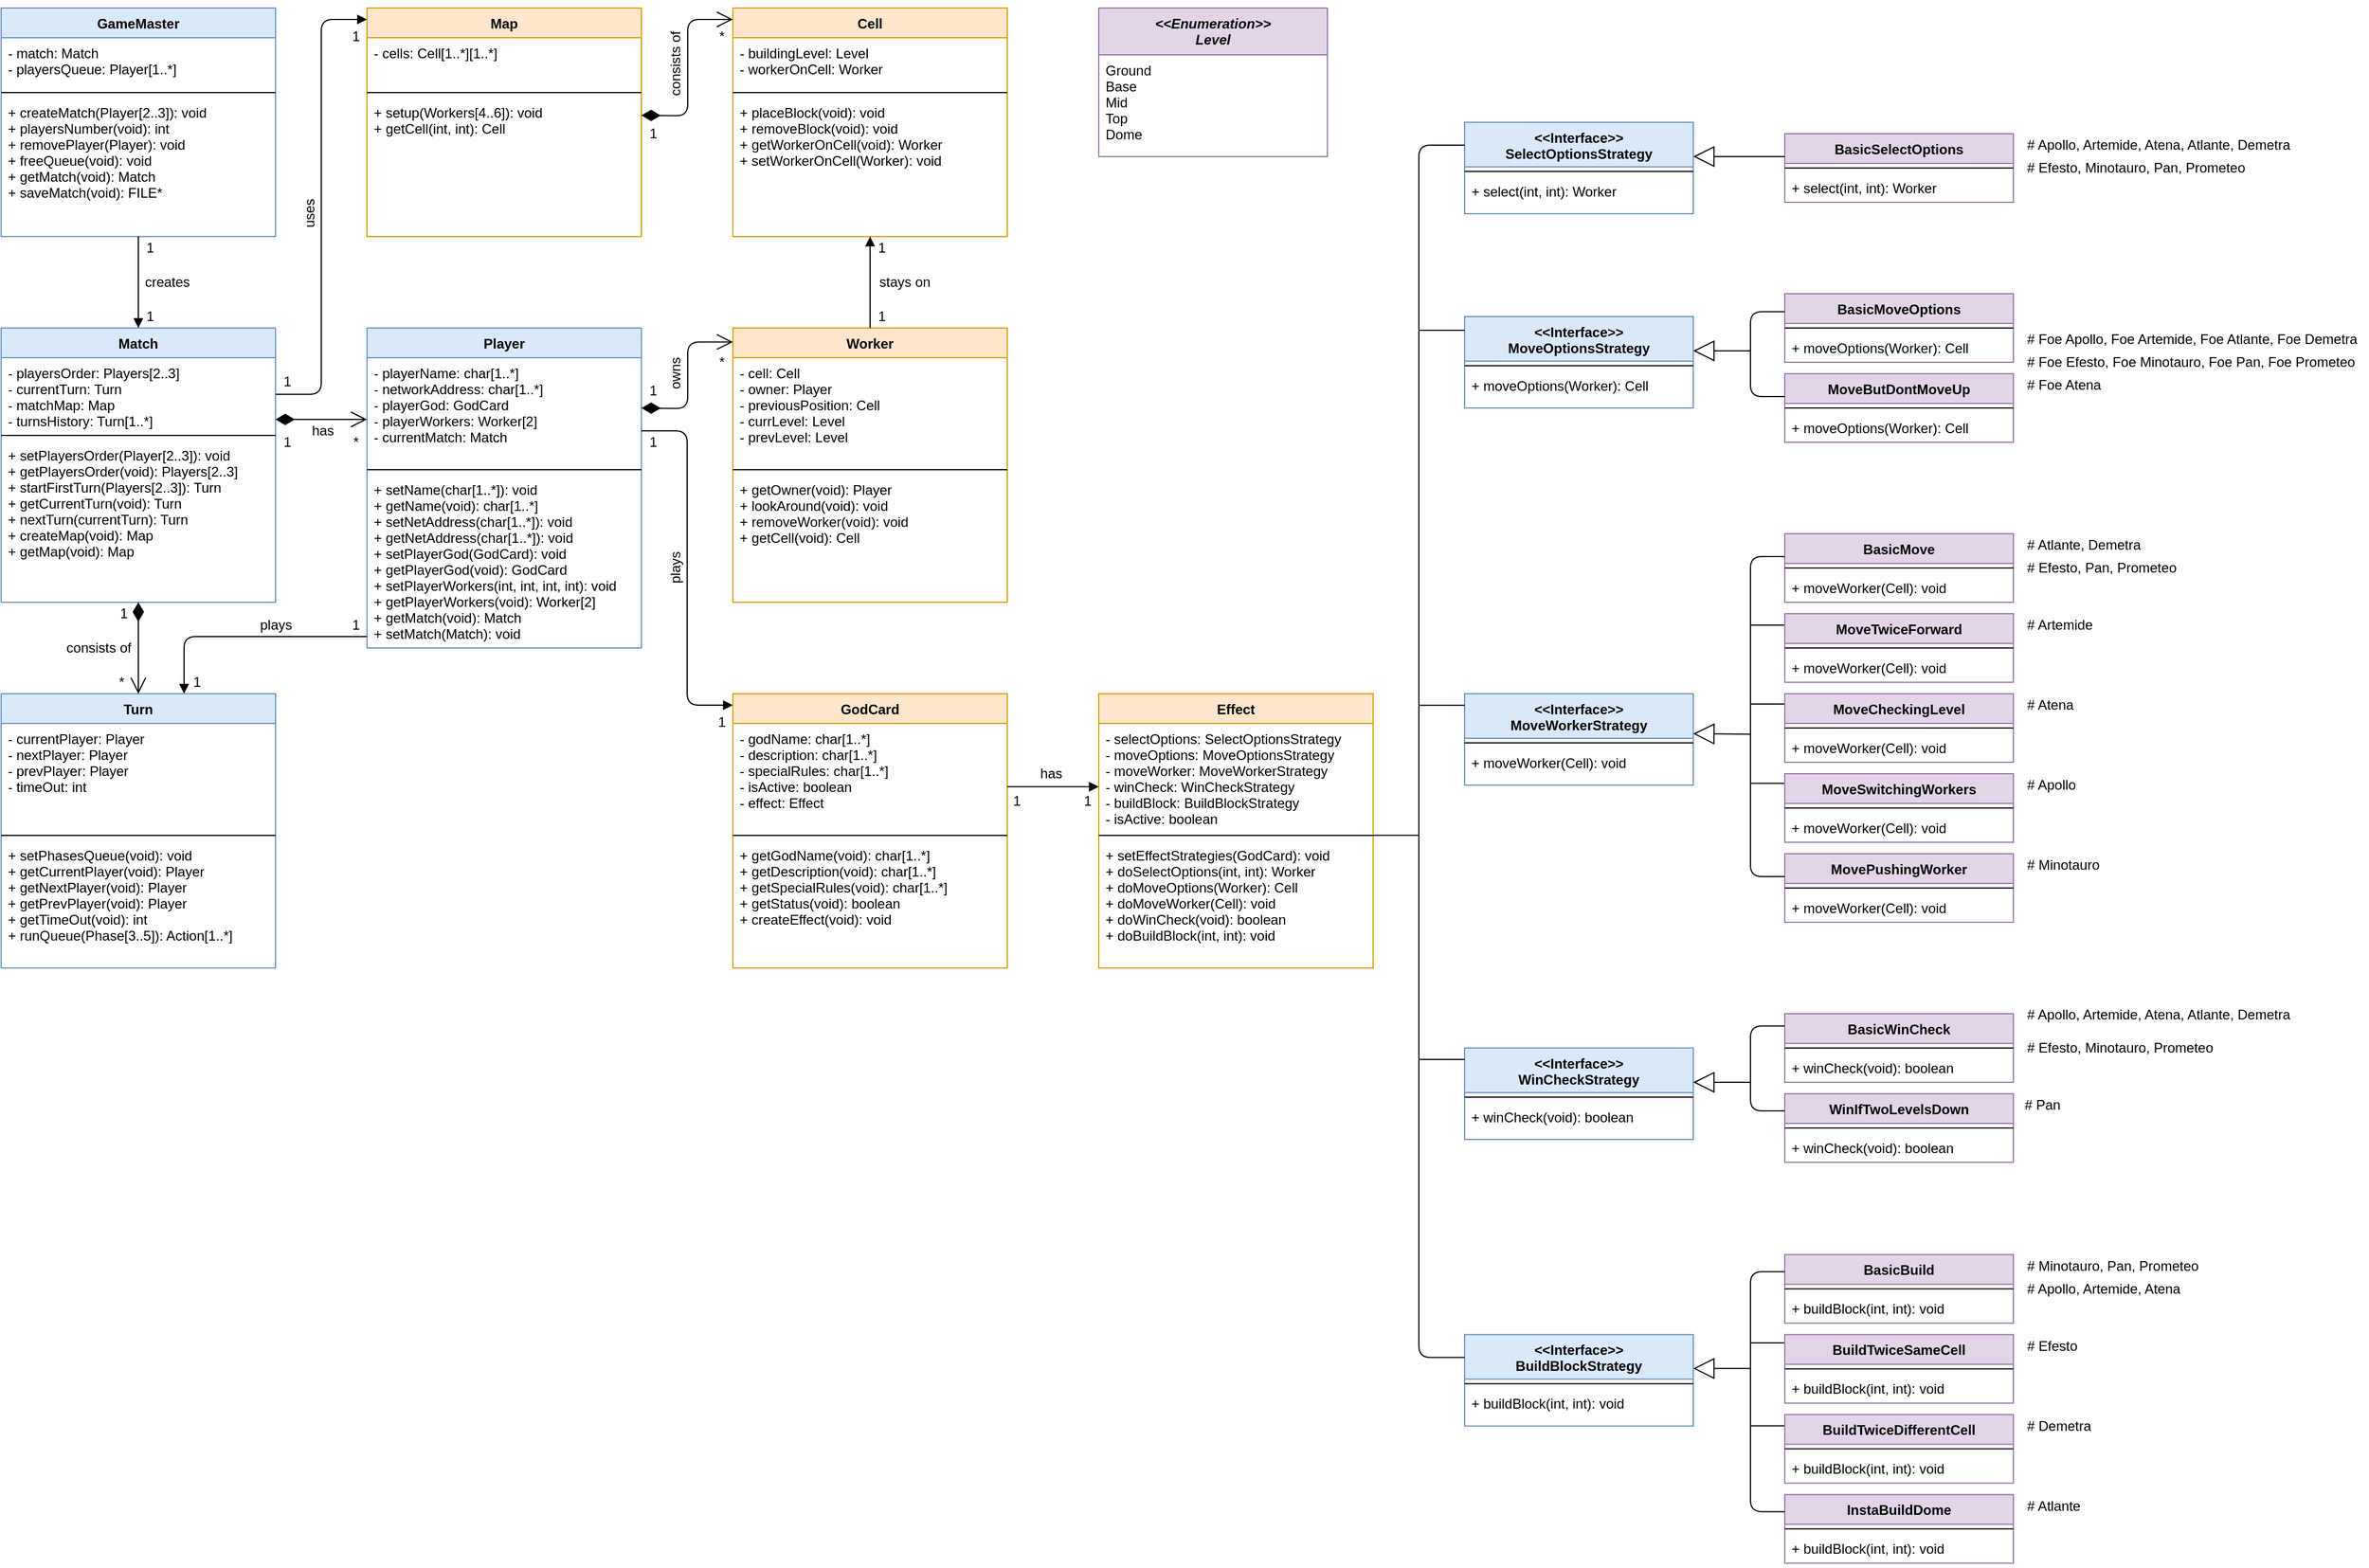 <mxfile version="12.6.5" type="device"><diagram id="B1I15OfBy122LOu_rKYL" name="Page-1"><mxGraphModel dx="1086" dy="806" grid="1" gridSize="10" guides="1" tooltips="1" connect="1" arrows="1" fold="1" page="1" pageScale="1" pageWidth="850" pageHeight="1100" math="0" shadow="0"><root><mxCell id="0"/><mxCell id="1" parent="0"/><mxCell id="iSrWICmwkI2ADshOBeTu-1" value="GameMaster" style="swimlane;fontStyle=1;align=center;verticalAlign=top;childLayout=stackLayout;horizontal=1;startSize=26;horizontalStack=0;resizeParent=1;resizeParentMax=0;resizeLast=0;collapsible=1;marginBottom=0;fillColor=#dae8fc;strokeColor=#6c8ebf;" parent="1" vertex="1"><mxGeometry x="40" y="40" width="240" height="200" as="geometry"/></mxCell><mxCell id="iSrWICmwkI2ADshOBeTu-2" value="- match: Match&#10;- playersQueue: Player[1..*]" style="text;strokeColor=none;fillColor=none;align=left;verticalAlign=top;spacingLeft=4;spacingRight=4;overflow=hidden;rotatable=0;points=[[0,0.5],[1,0.5]];portConstraint=eastwest;" parent="iSrWICmwkI2ADshOBeTu-1" vertex="1"><mxGeometry y="26" width="240" height="44" as="geometry"/></mxCell><mxCell id="iSrWICmwkI2ADshOBeTu-3" value="" style="line;strokeWidth=1;fillColor=none;align=left;verticalAlign=middle;spacingTop=-1;spacingLeft=3;spacingRight=3;rotatable=0;labelPosition=right;points=[];portConstraint=eastwest;" parent="iSrWICmwkI2ADshOBeTu-1" vertex="1"><mxGeometry y="70" width="240" height="8" as="geometry"/></mxCell><mxCell id="iSrWICmwkI2ADshOBeTu-4" value="+ createMatch(Player[2..3]): void&#10;+ playersNumber(void): int&#10;+ removePlayer(Player): void&#10;+ freeQueue(void): void&#10;+ getMatch(void): Match&#10;+ saveMatch(void): FILE*" style="text;strokeColor=none;fillColor=none;align=left;verticalAlign=top;spacingLeft=4;spacingRight=4;overflow=hidden;rotatable=0;points=[[0,0.5],[1,0.5]];portConstraint=eastwest;" parent="iSrWICmwkI2ADshOBeTu-1" vertex="1"><mxGeometry y="78" width="240" height="122" as="geometry"/></mxCell><mxCell id="iSrWICmwkI2ADshOBeTu-5" value="Match" style="swimlane;fontStyle=1;align=center;verticalAlign=top;childLayout=stackLayout;horizontal=1;startSize=26;horizontalStack=0;resizeParent=1;resizeParentMax=0;resizeLast=0;collapsible=1;marginBottom=0;fillColor=#dae8fc;strokeColor=#6c8ebf;" parent="1" vertex="1"><mxGeometry x="40" y="320" width="240" height="240" as="geometry"/></mxCell><mxCell id="iSrWICmwkI2ADshOBeTu-6" value="- playersOrder: Players[2..3]&#10;- currentTurn: Turn&#10;- matchMap: Map&#10;- turnsHistory: Turn[1..*]" style="text;strokeColor=none;fillColor=none;align=left;verticalAlign=top;spacingLeft=4;spacingRight=4;overflow=hidden;rotatable=0;points=[[0,0.5],[1,0.5]];portConstraint=eastwest;" parent="iSrWICmwkI2ADshOBeTu-5" vertex="1"><mxGeometry y="26" width="240" height="64" as="geometry"/></mxCell><mxCell id="iSrWICmwkI2ADshOBeTu-7" value="" style="line;strokeWidth=1;fillColor=none;align=left;verticalAlign=middle;spacingTop=-1;spacingLeft=3;spacingRight=3;rotatable=0;labelPosition=right;points=[];portConstraint=eastwest;" parent="iSrWICmwkI2ADshOBeTu-5" vertex="1"><mxGeometry y="90" width="240" height="8" as="geometry"/></mxCell><mxCell id="iSrWICmwkI2ADshOBeTu-8" value="+ setPlayersOrder(Player[2..3]): void&#10;+ getPlayersOrder(void): Players[2..3]&#10;+ startFirstTurn(Players[2..3]): Turn&#10;+ getCurrentTurn(void): Turn&#10;+ nextTurn(currentTurn): Turn&#10;+ createMap(void): Map&#10;+ getMap(void): Map&#10;" style="text;strokeColor=none;fillColor=none;align=left;verticalAlign=top;spacingLeft=4;spacingRight=4;overflow=hidden;rotatable=0;points=[[0,0.5],[1,0.5]];portConstraint=eastwest;" parent="iSrWICmwkI2ADshOBeTu-5" vertex="1"><mxGeometry y="98" width="240" height="142" as="geometry"/></mxCell><mxCell id="iSrWICmwkI2ADshOBeTu-9" value="Turn" style="swimlane;fontStyle=1;align=center;verticalAlign=top;childLayout=stackLayout;horizontal=1;startSize=26;horizontalStack=0;resizeParent=1;resizeParentMax=0;resizeLast=0;collapsible=1;marginBottom=0;fillColor=#dae8fc;strokeColor=#6c8ebf;" parent="1" vertex="1"><mxGeometry x="40" y="640" width="240" height="240" as="geometry"/></mxCell><mxCell id="iSrWICmwkI2ADshOBeTu-10" value="- currentPlayer: Player&#10;- nextPlayer: Player&#10;- prevPlayer: Player&#10;- timeOut: int" style="text;strokeColor=none;fillColor=none;align=left;verticalAlign=top;spacingLeft=4;spacingRight=4;overflow=hidden;rotatable=0;points=[[0,0.5],[1,0.5]];portConstraint=eastwest;" parent="iSrWICmwkI2ADshOBeTu-9" vertex="1"><mxGeometry y="26" width="240" height="94" as="geometry"/></mxCell><mxCell id="iSrWICmwkI2ADshOBeTu-11" value="" style="line;strokeWidth=1;fillColor=none;align=left;verticalAlign=middle;spacingTop=-1;spacingLeft=3;spacingRight=3;rotatable=0;labelPosition=right;points=[];portConstraint=eastwest;" parent="iSrWICmwkI2ADshOBeTu-9" vertex="1"><mxGeometry y="120" width="240" height="8" as="geometry"/></mxCell><mxCell id="iSrWICmwkI2ADshOBeTu-12" value="+ setPhasesQueue(void): void&#10;+ getCurrentPlayer(void): Player&#10;+ getNextPlayer(void): Player&#10;+ getPrevPlayer(void): Player&#10;+ getTimeOut(void): int&#10;+ runQueue(Phase[3..5]): Action[1..*]" style="text;strokeColor=none;fillColor=none;align=left;verticalAlign=top;spacingLeft=4;spacingRight=4;overflow=hidden;rotatable=0;points=[[0,0.5],[1,0.5]];portConstraint=eastwest;" parent="iSrWICmwkI2ADshOBeTu-9" vertex="1"><mxGeometry y="128" width="240" height="112" as="geometry"/></mxCell><mxCell id="iSrWICmwkI2ADshOBeTu-37" value="&lt;&lt;Enumeration&gt;&gt;&#10;Level" style="swimlane;fontStyle=3;align=center;verticalAlign=top;childLayout=stackLayout;horizontal=1;startSize=41;horizontalStack=0;resizeParent=1;resizeParentMax=0;resizeLast=0;collapsible=1;marginBottom=0;strokeColor=#9673a6;strokeWidth=1;fillColor=#e1d5e7;" parent="1" vertex="1"><mxGeometry x="1000" y="40" width="200" height="130" as="geometry"><mxRectangle x="320" y="720" width="130" height="41" as="alternateBounds"/></mxGeometry></mxCell><mxCell id="iSrWICmwkI2ADshOBeTu-38" value="Ground&#10;Base&#10;Mid&#10;Top&#10;Dome" style="text;strokeColor=none;fillColor=none;align=left;verticalAlign=top;spacingLeft=4;spacingRight=4;overflow=hidden;rotatable=0;points=[[0,0.5],[1,0.5]];portConstraint=eastwest;" parent="iSrWICmwkI2ADshOBeTu-37" vertex="1"><mxGeometry y="41" width="200" height="89" as="geometry"/></mxCell><mxCell id="iSrWICmwkI2ADshOBeTu-39" value="Map" style="swimlane;fontStyle=1;align=center;verticalAlign=top;childLayout=stackLayout;horizontal=1;startSize=26;horizontalStack=0;resizeParent=1;resizeParentMax=0;resizeLast=0;collapsible=1;marginBottom=0;fillColor=#ffe6cc;strokeColor=#d79b00;" parent="1" vertex="1"><mxGeometry x="360" y="40" width="240" height="200" as="geometry"/></mxCell><mxCell id="iSrWICmwkI2ADshOBeTu-40" value="- cells: Cell[1..*][1..*]" style="text;strokeColor=none;fillColor=none;align=left;verticalAlign=top;spacingLeft=4;spacingRight=4;overflow=hidden;rotatable=0;points=[[0,0.5],[1,0.5]];portConstraint=eastwest;" parent="iSrWICmwkI2ADshOBeTu-39" vertex="1"><mxGeometry y="26" width="240" height="44" as="geometry"/></mxCell><mxCell id="iSrWICmwkI2ADshOBeTu-41" value="" style="line;strokeWidth=1;fillColor=none;align=left;verticalAlign=middle;spacingTop=-1;spacingLeft=3;spacingRight=3;rotatable=0;labelPosition=right;points=[];portConstraint=eastwest;" parent="iSrWICmwkI2ADshOBeTu-39" vertex="1"><mxGeometry y="70" width="240" height="8" as="geometry"/></mxCell><mxCell id="iSrWICmwkI2ADshOBeTu-42" value="+ setup(Workers[4..6]): void&#10;+ getCell(int, int): Cell" style="text;strokeColor=none;fillColor=none;align=left;verticalAlign=top;spacingLeft=4;spacingRight=4;overflow=hidden;rotatable=0;points=[[0,0.5],[1,0.5]];portConstraint=eastwest;" parent="iSrWICmwkI2ADshOBeTu-39" vertex="1"><mxGeometry y="78" width="240" height="122" as="geometry"/></mxCell><mxCell id="iSrWICmwkI2ADshOBeTu-43" value="Player" style="swimlane;fontStyle=1;align=center;verticalAlign=top;childLayout=stackLayout;horizontal=1;startSize=26;horizontalStack=0;resizeParent=1;resizeParentMax=0;resizeLast=0;collapsible=1;marginBottom=0;fillColor=#dae8fc;strokeColor=#6c8ebf;" parent="1" vertex="1"><mxGeometry x="360" y="320" width="240" height="280" as="geometry"/></mxCell><mxCell id="iSrWICmwkI2ADshOBeTu-44" value="- playerName: char[1..*]&#10;- networkAddress: char[1..*]&#10;- playerGod: GodCard&#10;- playerWorkers: Worker[2]&#10;- currentMatch: Match" style="text;strokeColor=none;fillColor=none;align=left;verticalAlign=top;spacingLeft=4;spacingRight=4;overflow=hidden;rotatable=0;points=[[0,0.5],[1,0.5]];portConstraint=eastwest;" parent="iSrWICmwkI2ADshOBeTu-43" vertex="1"><mxGeometry y="26" width="240" height="94" as="geometry"/></mxCell><mxCell id="iSrWICmwkI2ADshOBeTu-45" value="" style="line;strokeWidth=1;fillColor=none;align=left;verticalAlign=middle;spacingTop=-1;spacingLeft=3;spacingRight=3;rotatable=0;labelPosition=right;points=[];portConstraint=eastwest;" parent="iSrWICmwkI2ADshOBeTu-43" vertex="1"><mxGeometry y="120" width="240" height="8" as="geometry"/></mxCell><mxCell id="iSrWICmwkI2ADshOBeTu-46" value="+ setName(char[1..*]): void&#10;+ getName(void): char[1..*]&#10;+ setNetAddress(char[1..*]): void&#10;+ getNetAddress(char[1..*]): void&#10;+ setPlayerGod(GodCard): void&#10;+ getPlayerGod(void): GodCard&#10;+ setPlayerWorkers(int, int, int, int): void&#10;+ getPlayerWorkers(void): Worker[2]&#10;+ getMatch(void): Match&#10;+ setMatch(Match): void" style="text;strokeColor=none;fillColor=none;align=left;verticalAlign=top;spacingLeft=4;spacingRight=4;overflow=hidden;rotatable=0;points=[[0,0.5],[1,0.5]];portConstraint=eastwest;" parent="iSrWICmwkI2ADshOBeTu-43" vertex="1"><mxGeometry y="128" width="240" height="152" as="geometry"/></mxCell><mxCell id="iSrWICmwkI2ADshOBeTu-47" value="Cell" style="swimlane;fontStyle=1;align=center;verticalAlign=top;childLayout=stackLayout;horizontal=1;startSize=26;horizontalStack=0;resizeParent=1;resizeParentMax=0;resizeLast=0;collapsible=1;marginBottom=0;fillColor=#ffe6cc;strokeColor=#d79b00;" parent="1" vertex="1"><mxGeometry x="680" y="40" width="240" height="200" as="geometry"/></mxCell><mxCell id="iSrWICmwkI2ADshOBeTu-48" value="- buildingLevel: Level&#10;- workerOnCell: Worker" style="text;strokeColor=none;fillColor=none;align=left;verticalAlign=top;spacingLeft=4;spacingRight=4;overflow=hidden;rotatable=0;points=[[0,0.5],[1,0.5]];portConstraint=eastwest;" parent="iSrWICmwkI2ADshOBeTu-47" vertex="1"><mxGeometry y="26" width="240" height="44" as="geometry"/></mxCell><mxCell id="iSrWICmwkI2ADshOBeTu-49" value="" style="line;strokeWidth=1;fillColor=none;align=left;verticalAlign=middle;spacingTop=-1;spacingLeft=3;spacingRight=3;rotatable=0;labelPosition=right;points=[];portConstraint=eastwest;" parent="iSrWICmwkI2ADshOBeTu-47" vertex="1"><mxGeometry y="70" width="240" height="8" as="geometry"/></mxCell><mxCell id="iSrWICmwkI2ADshOBeTu-50" value="+ placeBlock(void): void&#10;+ removeBlock(void): void&#10;+ getWorkerOnCell(void): Worker&#10;+ setWorkerOnCell(Worker): void" style="text;strokeColor=none;fillColor=none;align=left;verticalAlign=top;spacingLeft=4;spacingRight=4;overflow=hidden;rotatable=0;points=[[0,0.5],[1,0.5]];portConstraint=eastwest;" parent="iSrWICmwkI2ADshOBeTu-47" vertex="1"><mxGeometry y="78" width="240" height="122" as="geometry"/></mxCell><mxCell id="iSrWICmwkI2ADshOBeTu-51" value="Worker" style="swimlane;fontStyle=1;align=center;verticalAlign=top;childLayout=stackLayout;horizontal=1;startSize=26;horizontalStack=0;resizeParent=1;resizeParentMax=0;resizeLast=0;collapsible=1;marginBottom=0;fillColor=#ffe6cc;strokeColor=#d79b00;" parent="1" vertex="1"><mxGeometry x="680" y="320" width="240" height="240" as="geometry"/></mxCell><mxCell id="iSrWICmwkI2ADshOBeTu-52" value="- cell: Cell&#10;- owner: Player&#10;- previousPosition: Cell&#10;- currLevel: Level&#10;- prevLevel: Level" style="text;strokeColor=none;fillColor=none;align=left;verticalAlign=top;spacingLeft=4;spacingRight=4;overflow=hidden;rotatable=0;points=[[0,0.5],[1,0.5]];portConstraint=eastwest;" parent="iSrWICmwkI2ADshOBeTu-51" vertex="1"><mxGeometry y="26" width="240" height="94" as="geometry"/></mxCell><mxCell id="FMln0cjDXx8QUkBOQHwZ-55" value="" style="endArrow=block;endFill=1;html=1;edgeStyle=orthogonalEdgeStyle;align=left;verticalAlign=top;fontFamily=Courier New;" parent="iSrWICmwkI2ADshOBeTu-51" edge="1"><mxGeometry x="-1" relative="1" as="geometry"><mxPoint x="-80" y="90" as="sourcePoint"/><mxPoint y="330" as="targetPoint"/><Array as="points"><mxPoint x="-40" y="90"/><mxPoint x="-40" y="330"/><mxPoint y="330"/></Array></mxGeometry></mxCell><mxCell id="FMln0cjDXx8QUkBOQHwZ-56" value="" style="resizable=0;html=1;align=left;verticalAlign=bottom;labelBackgroundColor=#ffffff;fontSize=10;" parent="FMln0cjDXx8QUkBOQHwZ-55" connectable="0" vertex="1"><mxGeometry x="-1" relative="1" as="geometry"/></mxCell><mxCell id="iSrWICmwkI2ADshOBeTu-53" value="" style="line;strokeWidth=1;fillColor=none;align=left;verticalAlign=middle;spacingTop=-1;spacingLeft=3;spacingRight=3;rotatable=0;labelPosition=right;points=[];portConstraint=eastwest;" parent="iSrWICmwkI2ADshOBeTu-51" vertex="1"><mxGeometry y="120" width="240" height="8" as="geometry"/></mxCell><mxCell id="iSrWICmwkI2ADshOBeTu-54" value="+ getOwner(void): Player&#10;+ lookAround(void): void&#10;+ removeWorker(void): void&#10;+ getCell(void): Cell" style="text;strokeColor=none;fillColor=none;align=left;verticalAlign=top;spacingLeft=4;spacingRight=4;overflow=hidden;rotatable=0;points=[[0,0.5],[1,0.5]];portConstraint=eastwest;" parent="iSrWICmwkI2ADshOBeTu-51" vertex="1"><mxGeometry y="128" width="240" height="112" as="geometry"/></mxCell><mxCell id="iSrWICmwkI2ADshOBeTu-55" value="GodCard" style="swimlane;fontStyle=1;align=center;verticalAlign=top;childLayout=stackLayout;horizontal=1;startSize=26;horizontalStack=0;resizeParent=1;resizeParentMax=0;resizeLast=0;collapsible=1;marginBottom=0;fillColor=#ffe6cc;strokeColor=#d79b00;" parent="1" vertex="1"><mxGeometry x="680" y="640" width="240" height="240" as="geometry"/></mxCell><mxCell id="iSrWICmwkI2ADshOBeTu-56" value="- godName: char[1..*]&#10;- description: char[1..*]&#10;- specialRules: char[1..*]&#10;- isActive: boolean&#10;- effect: Effect" style="text;strokeColor=none;fillColor=none;align=left;verticalAlign=top;spacingLeft=4;spacingRight=4;overflow=hidden;rotatable=0;points=[[0,0.5],[1,0.5]];portConstraint=eastwest;" parent="iSrWICmwkI2ADshOBeTu-55" vertex="1"><mxGeometry y="26" width="240" height="94" as="geometry"/></mxCell><mxCell id="iSrWICmwkI2ADshOBeTu-57" value="" style="line;strokeWidth=1;fillColor=none;align=left;verticalAlign=middle;spacingTop=-1;spacingLeft=3;spacingRight=3;rotatable=0;labelPosition=right;points=[];portConstraint=eastwest;" parent="iSrWICmwkI2ADshOBeTu-55" vertex="1"><mxGeometry y="120" width="240" height="8" as="geometry"/></mxCell><mxCell id="iSrWICmwkI2ADshOBeTu-58" value="+ getGodName(void): char[1..*]&#10;+ getDescription(void): char[1..*]&#10;+ getSpecialRules(void): char[1..*]&#10;+ getStatus(void): boolean&#10;+ createEffect(void): void" style="text;strokeColor=none;fillColor=none;align=left;verticalAlign=top;spacingLeft=4;spacingRight=4;overflow=hidden;rotatable=0;points=[[0,0.5],[1,0.5]];portConstraint=eastwest;" parent="iSrWICmwkI2ADshOBeTu-55" vertex="1"><mxGeometry y="128" width="240" height="112" as="geometry"/></mxCell><mxCell id="dEO_XYOr75fhctLJqSId-30" value="BasicMove" style="swimlane;fontStyle=1;align=center;verticalAlign=top;childLayout=stackLayout;horizontal=1;startSize=26;horizontalStack=0;resizeParent=1;resizeParentMax=0;resizeLast=0;collapsible=1;marginBottom=0;fillColor=#e1d5e7;strokeColor=#9673a6;" parent="1" vertex="1"><mxGeometry x="1600" y="500" width="200" height="60" as="geometry"/></mxCell><mxCell id="dEO_XYOr75fhctLJqSId-31" value="" style="line;strokeWidth=1;fillColor=none;align=left;verticalAlign=middle;spacingTop=-1;spacingLeft=3;spacingRight=3;rotatable=0;labelPosition=right;points=[];portConstraint=eastwest;" parent="dEO_XYOr75fhctLJqSId-30" vertex="1"><mxGeometry y="26" width="200" height="8" as="geometry"/></mxCell><mxCell id="dEO_XYOr75fhctLJqSId-32" value="+ moveWorker(Cell): void" style="text;strokeColor=none;fillColor=none;align=left;verticalAlign=top;spacingLeft=4;spacingRight=4;overflow=hidden;rotatable=0;points=[[0,0.5],[1,0.5]];portConstraint=eastwest;" parent="dEO_XYOr75fhctLJqSId-30" vertex="1"><mxGeometry y="34" width="200" height="26" as="geometry"/></mxCell><mxCell id="sdeuxkcZMixMCg_fOyLN-156" value="Effect" style="swimlane;fontStyle=1;align=center;verticalAlign=top;childLayout=stackLayout;horizontal=1;startSize=26;horizontalStack=0;resizeParent=1;resizeParentMax=0;resizeLast=0;collapsible=1;marginBottom=0;fillColor=#ffe6cc;strokeColor=#d79b00;" parent="1" vertex="1"><mxGeometry x="1000" y="640" width="240" height="240" as="geometry"/></mxCell><mxCell id="sdeuxkcZMixMCg_fOyLN-157" value="- selectOptions: SelectOptionsStrategy&#10;- moveOptions: MoveOptionsStrategy&#10;- moveWorker: MoveWorkerStrategy&#10;- winCheck: WinCheckStrategy&#10;- buildBlock: BuildBlockStrategy&#10;- isActive: boolean" style="text;strokeColor=none;fillColor=none;align=left;verticalAlign=top;spacingLeft=4;spacingRight=4;overflow=hidden;rotatable=0;points=[[0,0.5],[1,0.5]];portConstraint=eastwest;" parent="sdeuxkcZMixMCg_fOyLN-156" vertex="1"><mxGeometry y="26" width="240" height="94" as="geometry"/></mxCell><mxCell id="sdeuxkcZMixMCg_fOyLN-158" value="" style="line;strokeWidth=1;fillColor=none;align=left;verticalAlign=middle;spacingTop=-1;spacingLeft=3;spacingRight=3;rotatable=0;labelPosition=right;points=[];portConstraint=eastwest;" parent="sdeuxkcZMixMCg_fOyLN-156" vertex="1"><mxGeometry y="120" width="240" height="8" as="geometry"/></mxCell><mxCell id="sdeuxkcZMixMCg_fOyLN-159" value="+ setEffectStrategies(GodCard): void&#10;+ doSelectOptions(int, int): Worker&#10;+ doMoveOptions(Worker): Cell&#10;+ doMoveWorker(Cell): void&#10;+ doWinCheck(void): boolean&#10;+ doBuildBlock(int, int): void" style="text;strokeColor=none;fillColor=none;align=left;verticalAlign=top;spacingLeft=4;spacingRight=4;overflow=hidden;rotatable=0;points=[[0,0.5],[1,0.5]];portConstraint=eastwest;" parent="sdeuxkcZMixMCg_fOyLN-156" vertex="1"><mxGeometry y="128" width="240" height="112" as="geometry"/></mxCell><mxCell id="sdeuxkcZMixMCg_fOyLN-168" value="&lt;&lt;Interface&gt;&gt;&#10;SelectOptionsStrategy" style="swimlane;fontStyle=1;align=center;verticalAlign=top;childLayout=stackLayout;horizontal=1;startSize=39;horizontalStack=0;resizeParent=1;resizeParentMax=0;resizeLast=0;collapsible=1;marginBottom=0;fillColor=#dae8fc;strokeColor=#6c8ebf;" parent="1" vertex="1"><mxGeometry x="1320" y="140" width="200" height="80" as="geometry"/></mxCell><mxCell id="sdeuxkcZMixMCg_fOyLN-170" value="" style="line;strokeWidth=1;fillColor=none;align=left;verticalAlign=middle;spacingTop=-1;spacingLeft=3;spacingRight=3;rotatable=0;labelPosition=right;points=[];portConstraint=eastwest;" parent="sdeuxkcZMixMCg_fOyLN-168" vertex="1"><mxGeometry y="39" width="200" height="8" as="geometry"/></mxCell><mxCell id="sdeuxkcZMixMCg_fOyLN-171" value="+ select(int, int): Worker" style="text;strokeColor=none;fillColor=none;align=left;verticalAlign=top;spacingLeft=4;spacingRight=4;overflow=hidden;rotatable=0;points=[[0,0.5],[1,0.5]];portConstraint=eastwest;" parent="sdeuxkcZMixMCg_fOyLN-168" vertex="1"><mxGeometry y="47" width="200" height="33" as="geometry"/></mxCell><mxCell id="sdeuxkcZMixMCg_fOyLN-172" value="BasicSelectOptions" style="swimlane;fontStyle=1;align=center;verticalAlign=top;childLayout=stackLayout;horizontal=1;startSize=26;horizontalStack=0;resizeParent=1;resizeParentMax=0;resizeLast=0;collapsible=1;marginBottom=0;fillColor=#e1d5e7;strokeColor=#9673a6;" parent="1" vertex="1"><mxGeometry x="1600" y="150" width="200" height="60" as="geometry"><mxRectangle x="1610" y="680" width="100" height="26" as="alternateBounds"/></mxGeometry></mxCell><mxCell id="sdeuxkcZMixMCg_fOyLN-173" value="" style="line;strokeWidth=1;fillColor=none;align=left;verticalAlign=middle;spacingTop=-1;spacingLeft=3;spacingRight=3;rotatable=0;labelPosition=right;points=[];portConstraint=eastwest;" parent="sdeuxkcZMixMCg_fOyLN-172" vertex="1"><mxGeometry y="26" width="200" height="8" as="geometry"/></mxCell><mxCell id="sdeuxkcZMixMCg_fOyLN-174" value="+ select(int, int): Worker" style="text;strokeColor=none;fillColor=none;align=left;verticalAlign=top;spacingLeft=4;spacingRight=4;overflow=hidden;rotatable=0;points=[[0,0.5],[1,0.5]];portConstraint=eastwest;" parent="sdeuxkcZMixMCg_fOyLN-172" vertex="1"><mxGeometry y="34" width="200" height="26" as="geometry"/></mxCell><mxCell id="sdeuxkcZMixMCg_fOyLN-175" value="&lt;&lt;Interface&gt;&gt;&#10;MoveOptionsStrategy" style="swimlane;fontStyle=1;align=center;verticalAlign=top;childLayout=stackLayout;horizontal=1;startSize=39;horizontalStack=0;resizeParent=1;resizeParentMax=0;resizeLast=0;collapsible=1;marginBottom=0;fillColor=#dae8fc;strokeColor=#6c8ebf;" parent="1" vertex="1"><mxGeometry x="1320" y="310" width="200" height="80" as="geometry"/></mxCell><mxCell id="sdeuxkcZMixMCg_fOyLN-176" value="" style="line;strokeWidth=1;fillColor=none;align=left;verticalAlign=middle;spacingTop=-1;spacingLeft=3;spacingRight=3;rotatable=0;labelPosition=right;points=[];portConstraint=eastwest;" parent="sdeuxkcZMixMCg_fOyLN-175" vertex="1"><mxGeometry y="39" width="200" height="8" as="geometry"/></mxCell><mxCell id="sdeuxkcZMixMCg_fOyLN-177" value="+ moveOptions(Worker): Cell" style="text;strokeColor=none;fillColor=none;align=left;verticalAlign=top;spacingLeft=4;spacingRight=4;overflow=hidden;rotatable=0;points=[[0,0.5],[1,0.5]];portConstraint=eastwest;" parent="sdeuxkcZMixMCg_fOyLN-175" vertex="1"><mxGeometry y="47" width="200" height="33" as="geometry"/></mxCell><mxCell id="sdeuxkcZMixMCg_fOyLN-184" value="MoveButDontMoveUp" style="swimlane;fontStyle=1;align=center;verticalAlign=top;childLayout=stackLayout;horizontal=1;startSize=26;horizontalStack=0;resizeParent=1;resizeParentMax=0;resizeLast=0;collapsible=1;marginBottom=0;fillColor=#e1d5e7;strokeColor=#9673a6;" parent="1" vertex="1"><mxGeometry x="1600" y="360" width="200" height="60" as="geometry"><mxRectangle x="1560" y="640" width="100" height="26" as="alternateBounds"/></mxGeometry></mxCell><mxCell id="sdeuxkcZMixMCg_fOyLN-185" value="" style="line;strokeWidth=1;fillColor=none;align=left;verticalAlign=middle;spacingTop=-1;spacingLeft=3;spacingRight=3;rotatable=0;labelPosition=right;points=[];portConstraint=eastwest;" parent="sdeuxkcZMixMCg_fOyLN-184" vertex="1"><mxGeometry y="26" width="200" height="8" as="geometry"/></mxCell><mxCell id="sdeuxkcZMixMCg_fOyLN-186" value="+ moveOptions(Worker): Cell" style="text;strokeColor=none;fillColor=none;align=left;verticalAlign=top;spacingLeft=4;spacingRight=4;overflow=hidden;rotatable=0;points=[[0,0.5],[1,0.5]];portConstraint=eastwest;" parent="sdeuxkcZMixMCg_fOyLN-184" vertex="1"><mxGeometry y="34" width="200" height="26" as="geometry"/></mxCell><mxCell id="sdeuxkcZMixMCg_fOyLN-187" value="BasicMoveOptions" style="swimlane;fontStyle=1;align=center;verticalAlign=top;childLayout=stackLayout;horizontal=1;startSize=26;horizontalStack=0;resizeParent=1;resizeParentMax=0;resizeLast=0;collapsible=1;marginBottom=0;fillColor=#e1d5e7;strokeColor=#9673a6;" parent="1" vertex="1"><mxGeometry x="1600" y="290" width="200" height="60" as="geometry"><mxRectangle x="1610" y="680" width="100" height="26" as="alternateBounds"/></mxGeometry></mxCell><mxCell id="sdeuxkcZMixMCg_fOyLN-188" value="" style="line;strokeWidth=1;fillColor=none;align=left;verticalAlign=middle;spacingTop=-1;spacingLeft=3;spacingRight=3;rotatable=0;labelPosition=right;points=[];portConstraint=eastwest;" parent="sdeuxkcZMixMCg_fOyLN-187" vertex="1"><mxGeometry y="26" width="200" height="8" as="geometry"/></mxCell><mxCell id="sdeuxkcZMixMCg_fOyLN-189" value="+ moveOptions(Worker): Cell" style="text;strokeColor=none;fillColor=none;align=left;verticalAlign=top;spacingLeft=4;spacingRight=4;overflow=hidden;rotatable=0;points=[[0,0.5],[1,0.5]];portConstraint=eastwest;" parent="sdeuxkcZMixMCg_fOyLN-187" vertex="1"><mxGeometry y="34" width="200" height="26" as="geometry"/></mxCell><mxCell id="sdeuxkcZMixMCg_fOyLN-212" value="&lt;&lt;Interface&gt;&gt;&#10;MoveWorkerStrategy" style="swimlane;fontStyle=1;align=center;verticalAlign=top;childLayout=stackLayout;horizontal=1;startSize=39;horizontalStack=0;resizeParent=1;resizeParentMax=0;resizeLast=0;collapsible=1;marginBottom=0;fillColor=#dae8fc;strokeColor=#6c8ebf;" parent="1" vertex="1"><mxGeometry x="1320" y="640" width="200" height="80" as="geometry"/></mxCell><mxCell id="sdeuxkcZMixMCg_fOyLN-213" value="" style="line;strokeWidth=1;fillColor=none;align=left;verticalAlign=middle;spacingTop=-1;spacingLeft=3;spacingRight=3;rotatable=0;labelPosition=right;points=[];portConstraint=eastwest;" parent="sdeuxkcZMixMCg_fOyLN-212" vertex="1"><mxGeometry y="39" width="200" height="8" as="geometry"/></mxCell><mxCell id="sdeuxkcZMixMCg_fOyLN-214" value="+ moveWorker(Cell): void" style="text;strokeColor=none;fillColor=none;align=left;verticalAlign=top;spacingLeft=4;spacingRight=4;overflow=hidden;rotatable=0;points=[[0,0.5],[1,0.5]];portConstraint=eastwest;" parent="sdeuxkcZMixMCg_fOyLN-212" vertex="1"><mxGeometry y="47" width="200" height="33" as="geometry"/></mxCell><mxCell id="sdeuxkcZMixMCg_fOyLN-216" value="&lt;&lt;Interface&gt;&gt;&#10;WinCheckStrategy" style="swimlane;fontStyle=1;align=center;verticalAlign=top;childLayout=stackLayout;horizontal=1;startSize=39;horizontalStack=0;resizeParent=1;resizeParentMax=0;resizeLast=0;collapsible=1;marginBottom=0;fillColor=#dae8fc;strokeColor=#6c8ebf;" parent="1" vertex="1"><mxGeometry x="1320" y="950.0" width="200" height="80" as="geometry"/></mxCell><mxCell id="sdeuxkcZMixMCg_fOyLN-217" value="" style="line;strokeWidth=1;fillColor=none;align=left;verticalAlign=middle;spacingTop=-1;spacingLeft=3;spacingRight=3;rotatable=0;labelPosition=right;points=[];portConstraint=eastwest;" parent="sdeuxkcZMixMCg_fOyLN-216" vertex="1"><mxGeometry y="39" width="200" height="8" as="geometry"/></mxCell><mxCell id="sdeuxkcZMixMCg_fOyLN-218" value="+ winCheck(void): boolean" style="text;strokeColor=none;fillColor=none;align=left;verticalAlign=top;spacingLeft=4;spacingRight=4;overflow=hidden;rotatable=0;points=[[0,0.5],[1,0.5]];portConstraint=eastwest;" parent="sdeuxkcZMixMCg_fOyLN-216" vertex="1"><mxGeometry y="47" width="200" height="33" as="geometry"/></mxCell><mxCell id="sdeuxkcZMixMCg_fOyLN-219" value="&lt;&lt;Interface&gt;&gt;&#10;BuildBlockStrategy" style="swimlane;fontStyle=1;align=center;verticalAlign=top;childLayout=stackLayout;horizontal=1;startSize=39;horizontalStack=0;resizeParent=1;resizeParentMax=0;resizeLast=0;collapsible=1;marginBottom=0;fillColor=#dae8fc;strokeColor=#6c8ebf;" parent="1" vertex="1"><mxGeometry x="1320" y="1200.69" width="200" height="80" as="geometry"/></mxCell><mxCell id="sdeuxkcZMixMCg_fOyLN-220" value="" style="line;strokeWidth=1;fillColor=none;align=left;verticalAlign=middle;spacingTop=-1;spacingLeft=3;spacingRight=3;rotatable=0;labelPosition=right;points=[];portConstraint=eastwest;" parent="sdeuxkcZMixMCg_fOyLN-219" vertex="1"><mxGeometry y="39" width="200" height="8" as="geometry"/></mxCell><mxCell id="sdeuxkcZMixMCg_fOyLN-221" value="+ buildBlock(int, int): void" style="text;strokeColor=none;fillColor=none;align=left;verticalAlign=top;spacingLeft=4;spacingRight=4;overflow=hidden;rotatable=0;points=[[0,0.5],[1,0.5]];portConstraint=eastwest;" parent="sdeuxkcZMixMCg_fOyLN-219" vertex="1"><mxGeometry y="47" width="200" height="33" as="geometry"/></mxCell><mxCell id="sdeuxkcZMixMCg_fOyLN-232" value="MovePushingWorker" style="swimlane;fontStyle=1;align=center;verticalAlign=top;childLayout=stackLayout;horizontal=1;startSize=26;horizontalStack=0;resizeParent=1;resizeParentMax=0;resizeLast=0;collapsible=1;marginBottom=0;fillColor=#e1d5e7;strokeColor=#9673a6;" parent="1" vertex="1"><mxGeometry x="1600.0" y="780" width="200" height="60" as="geometry"/></mxCell><mxCell id="sdeuxkcZMixMCg_fOyLN-233" value="" style="line;strokeWidth=1;fillColor=none;align=left;verticalAlign=middle;spacingTop=-1;spacingLeft=3;spacingRight=3;rotatable=0;labelPosition=right;points=[];portConstraint=eastwest;" parent="sdeuxkcZMixMCg_fOyLN-232" vertex="1"><mxGeometry y="26" width="200" height="8" as="geometry"/></mxCell><mxCell id="sdeuxkcZMixMCg_fOyLN-234" value="+ moveWorker(Cell): void" style="text;strokeColor=none;fillColor=none;align=left;verticalAlign=top;spacingLeft=4;spacingRight=4;overflow=hidden;rotatable=0;points=[[0,0.5],[1,0.5]];portConstraint=eastwest;" parent="sdeuxkcZMixMCg_fOyLN-232" vertex="1"><mxGeometry y="34" width="200" height="26" as="geometry"/></mxCell><mxCell id="sdeuxkcZMixMCg_fOyLN-239" value="BasicWinCheck" style="swimlane;fontStyle=1;align=center;verticalAlign=top;childLayout=stackLayout;horizontal=1;startSize=26;horizontalStack=0;resizeParent=1;resizeParentMax=0;resizeLast=0;collapsible=1;marginBottom=0;fillColor=#e1d5e7;strokeColor=#9673a6;" parent="1" vertex="1"><mxGeometry x="1600" y="920" width="200" height="60" as="geometry"/></mxCell><mxCell id="sdeuxkcZMixMCg_fOyLN-240" value="" style="line;strokeWidth=1;fillColor=none;align=left;verticalAlign=middle;spacingTop=-1;spacingLeft=3;spacingRight=3;rotatable=0;labelPosition=right;points=[];portConstraint=eastwest;" parent="sdeuxkcZMixMCg_fOyLN-239" vertex="1"><mxGeometry y="26" width="200" height="8" as="geometry"/></mxCell><mxCell id="sdeuxkcZMixMCg_fOyLN-241" value="+ winCheck(void): boolean" style="text;strokeColor=none;fillColor=none;align=left;verticalAlign=top;spacingLeft=4;spacingRight=4;overflow=hidden;rotatable=0;points=[[0,0.5],[1,0.5]];portConstraint=eastwest;" parent="sdeuxkcZMixMCg_fOyLN-239" vertex="1"><mxGeometry y="34" width="200" height="26" as="geometry"/></mxCell><mxCell id="sdeuxkcZMixMCg_fOyLN-248" value="InstaBuildDome" style="swimlane;fontStyle=1;align=center;verticalAlign=top;childLayout=stackLayout;horizontal=1;startSize=26;horizontalStack=0;resizeParent=1;resizeParentMax=0;resizeLast=0;collapsible=1;marginBottom=0;fillColor=#e1d5e7;strokeColor=#9673a6;" parent="1" vertex="1"><mxGeometry x="1600" y="1340.69" width="200" height="60" as="geometry"/></mxCell><mxCell id="sdeuxkcZMixMCg_fOyLN-249" value="" style="line;strokeWidth=1;fillColor=none;align=left;verticalAlign=middle;spacingTop=-1;spacingLeft=3;spacingRight=3;rotatable=0;labelPosition=right;points=[];portConstraint=eastwest;" parent="sdeuxkcZMixMCg_fOyLN-248" vertex="1"><mxGeometry y="26" width="200" height="8" as="geometry"/></mxCell><mxCell id="sdeuxkcZMixMCg_fOyLN-250" value="+ buildBlock(int, int): void" style="text;strokeColor=none;fillColor=none;align=left;verticalAlign=top;spacingLeft=4;spacingRight=4;overflow=hidden;rotatable=0;points=[[0,0.5],[1,0.5]];portConstraint=eastwest;" parent="sdeuxkcZMixMCg_fOyLN-248" vertex="1"><mxGeometry y="34" width="200" height="26" as="geometry"/></mxCell><mxCell id="sdeuxkcZMixMCg_fOyLN-252" value="BasicBuild" style="swimlane;fontStyle=1;align=center;verticalAlign=top;childLayout=stackLayout;horizontal=1;startSize=26;horizontalStack=0;resizeParent=1;resizeParentMax=0;resizeLast=0;collapsible=1;marginBottom=0;fillColor=#e1d5e7;strokeColor=#9673a6;" parent="1" vertex="1"><mxGeometry x="1600" y="1130.69" width="200" height="60" as="geometry"/></mxCell><mxCell id="sdeuxkcZMixMCg_fOyLN-253" value="" style="line;strokeWidth=1;fillColor=none;align=left;verticalAlign=middle;spacingTop=-1;spacingLeft=3;spacingRight=3;rotatable=0;labelPosition=right;points=[];portConstraint=eastwest;" parent="sdeuxkcZMixMCg_fOyLN-252" vertex="1"><mxGeometry y="26" width="200" height="8" as="geometry"/></mxCell><mxCell id="sdeuxkcZMixMCg_fOyLN-254" value="+ buildBlock(int, int): void" style="text;strokeColor=none;fillColor=none;align=left;verticalAlign=top;spacingLeft=4;spacingRight=4;overflow=hidden;rotatable=0;points=[[0,0.5],[1,0.5]];portConstraint=eastwest;" parent="sdeuxkcZMixMCg_fOyLN-252" vertex="1"><mxGeometry y="34" width="200" height="26" as="geometry"/></mxCell><mxCell id="7ZQln2xcJ9VworC2lmyH-1" value="WinIfTwoLevelsDown" style="swimlane;fontStyle=1;align=center;verticalAlign=top;childLayout=stackLayout;horizontal=1;startSize=26;horizontalStack=0;resizeParent=1;resizeParentMax=0;resizeLast=0;collapsible=1;marginBottom=0;fillColor=#e1d5e7;strokeColor=#9673a6;" parent="1" vertex="1"><mxGeometry x="1600" y="990" width="200" height="60" as="geometry"/></mxCell><mxCell id="7ZQln2xcJ9VworC2lmyH-2" value="" style="line;strokeWidth=1;fillColor=none;align=left;verticalAlign=middle;spacingTop=-1;spacingLeft=3;spacingRight=3;rotatable=0;labelPosition=right;points=[];portConstraint=eastwest;" parent="7ZQln2xcJ9VworC2lmyH-1" vertex="1"><mxGeometry y="26" width="200" height="8" as="geometry"/></mxCell><mxCell id="7ZQln2xcJ9VworC2lmyH-3" value="+ winCheck(void): boolean" style="text;strokeColor=none;fillColor=none;align=left;verticalAlign=top;spacingLeft=4;spacingRight=4;overflow=hidden;rotatable=0;points=[[0,0.5],[1,0.5]];portConstraint=eastwest;" parent="7ZQln2xcJ9VworC2lmyH-1" vertex="1"><mxGeometry y="34" width="200" height="26" as="geometry"/></mxCell><mxCell id="7ZQln2xcJ9VworC2lmyH-4" value="# Apollo, Artemide, Atena, Atlante, Demetra" style="text;html=1;align=left;verticalAlign=middle;resizable=0;points=[];autosize=1;" parent="1" vertex="1"><mxGeometry x="1810" y="150" width="250" height="20" as="geometry"/></mxCell><mxCell id="7ZQln2xcJ9VworC2lmyH-6" value="# Artemide" style="text;html=1;align=left;verticalAlign=middle;resizable=0;points=[];autosize=1;" parent="1" vertex="1"><mxGeometry x="1810" y="570" width="70" height="20" as="geometry"/></mxCell><mxCell id="7ZQln2xcJ9VworC2lmyH-7" value="# Foe Atena" style="text;html=1;align=left;verticalAlign=middle;resizable=0;points=[];autosize=1;" parent="1" vertex="1"><mxGeometry x="1810" y="360" width="80" height="20" as="geometry"/></mxCell><mxCell id="7ZQln2xcJ9VworC2lmyH-10" value="# Atena" style="text;html=1;align=left;verticalAlign=middle;resizable=0;points=[];autosize=1;" parent="1" vertex="1"><mxGeometry x="1810" y="640" width="60" height="20" as="geometry"/></mxCell><mxCell id="7ZQln2xcJ9VworC2lmyH-11" value="# Apollo" style="text;html=1;align=left;verticalAlign=middle;resizable=0;points=[];autosize=1;" parent="1" vertex="1"><mxGeometry x="1810" y="710" width="60" height="20" as="geometry"/></mxCell><mxCell id="7ZQln2xcJ9VworC2lmyH-12" value="# Minotauro" style="text;html=1;align=left;verticalAlign=middle;resizable=0;points=[];autosize=1;" parent="1" vertex="1"><mxGeometry x="1810" y="780" width="80" height="20" as="geometry"/></mxCell><mxCell id="7ZQln2xcJ9VworC2lmyH-13" value="# Pan" style="text;html=1;align=center;verticalAlign=middle;resizable=0;points=[];autosize=1;" parent="1" vertex="1"><mxGeometry x="1800" y="990" width="50" height="20" as="geometry"/></mxCell><mxCell id="7ZQln2xcJ9VworC2lmyH-17" value="# Efesto" style="text;html=1;align=left;verticalAlign=middle;resizable=0;points=[];autosize=1;" parent="1" vertex="1"><mxGeometry x="1810" y="1200.69" width="60" height="20" as="geometry"/></mxCell><mxCell id="FMln0cjDXx8QUkBOQHwZ-1" value="# Efesto, Minotauro, Pan, Prometeo" style="text;html=1;align=left;verticalAlign=middle;resizable=0;points=[];autosize=1;" parent="1" vertex="1"><mxGeometry x="1810" y="170" width="210" height="20" as="geometry"/></mxCell><mxCell id="FMln0cjDXx8QUkBOQHwZ-3" value="# Foe Apollo, Foe Artemide, Foe Atlante, Foe Demetra" style="text;html=1;align=left;verticalAlign=middle;resizable=0;points=[];autosize=1;" parent="1" vertex="1"><mxGeometry x="1810" y="320" width="300" height="20" as="geometry"/></mxCell><mxCell id="FMln0cjDXx8QUkBOQHwZ-4" value="# Foe Efesto, Foe Minotauro, Foe Pan, Foe Prometeo" style="text;html=1;align=left;verticalAlign=middle;resizable=0;points=[];autosize=1;" parent="1" vertex="1"><mxGeometry x="1810" y="340" width="300" height="20" as="geometry"/></mxCell><mxCell id="FMln0cjDXx8QUkBOQHwZ-5" value="# Atlante, Demetra" style="text;html=1;align=left;verticalAlign=middle;resizable=0;points=[];autosize=1;" parent="1" vertex="1"><mxGeometry x="1810" y="500" width="110" height="20" as="geometry"/></mxCell><mxCell id="FMln0cjDXx8QUkBOQHwZ-6" value="# Efesto, Pan, Prometeo" style="text;html=1;align=left;verticalAlign=middle;resizable=0;points=[];autosize=1;" parent="1" vertex="1"><mxGeometry x="1810" y="520" width="150" height="20" as="geometry"/></mxCell><mxCell id="FMln0cjDXx8QUkBOQHwZ-7" value="# Apollo, Artemide, Atena, Atlante, Demetra" style="text;html=1;align=left;verticalAlign=middle;resizable=0;points=[];autosize=1;" parent="1" vertex="1"><mxGeometry x="1810" y="910.69" width="250" height="20" as="geometry"/></mxCell><mxCell id="FMln0cjDXx8QUkBOQHwZ-8" value="# Efesto, Minotauro, Prometeo" style="text;html=1;align=left;verticalAlign=middle;resizable=0;points=[];autosize=1;" parent="1" vertex="1"><mxGeometry x="1810" y="940" width="180" height="20" as="geometry"/></mxCell><mxCell id="FMln0cjDXx8QUkBOQHwZ-9" value="# Apollo, Artemide, Atena" style="text;html=1;align=left;verticalAlign=middle;resizable=0;points=[];autosize=1;" parent="1" vertex="1"><mxGeometry x="1810" y="1150.69" width="150" height="20" as="geometry"/></mxCell><mxCell id="FMln0cjDXx8QUkBOQHwZ-10" value="# Minotauro, Pan, Prometeo" style="text;html=1;align=left;verticalAlign=middle;resizable=0;points=[];autosize=1;" parent="1" vertex="1"><mxGeometry x="1810" y="1130.69" width="170" height="20" as="geometry"/></mxCell><mxCell id="FMln0cjDXx8QUkBOQHwZ-11" value="# Demetra" style="text;html=1;align=left;verticalAlign=middle;resizable=0;points=[];autosize=1;" parent="1" vertex="1"><mxGeometry x="1810" y="1270.69" width="70" height="20" as="geometry"/></mxCell><mxCell id="FMln0cjDXx8QUkBOQHwZ-12" value="# Atlante" style="text;html=1;align=left;verticalAlign=middle;resizable=0;points=[];autosize=1;" parent="1" vertex="1"><mxGeometry x="1810" y="1340.69" width="60" height="20" as="geometry"/></mxCell><mxCell id="FMln0cjDXx8QUkBOQHwZ-44" value="" style="html=1;verticalAlign=bottom;endArrow=block;fontFamily=Courier New;" parent="1" source="iSrWICmwkI2ADshOBeTu-4" target="iSrWICmwkI2ADshOBeTu-5" edge="1"><mxGeometry width="80" relative="1" as="geometry"><mxPoint x="160" y="250" as="sourcePoint"/><mxPoint x="160" y="300" as="targetPoint"/></mxGeometry></mxCell><mxCell id="FMln0cjDXx8QUkBOQHwZ-46" value="" style="endArrow=block;endFill=1;html=1;edgeStyle=orthogonalEdgeStyle;align=left;verticalAlign=top;fontFamily=Courier New;exitX=1;exitY=0.5;exitDx=0;exitDy=0;" parent="1" source="iSrWICmwkI2ADshOBeTu-6" target="iSrWICmwkI2ADshOBeTu-39" edge="1"><mxGeometry x="-1" relative="1" as="geometry"><mxPoint x="260" y="270" as="sourcePoint"/><mxPoint x="420" y="270" as="targetPoint"/><Array as="points"><mxPoint x="320" y="378"/><mxPoint x="320" y="50"/></Array></mxGeometry></mxCell><mxCell id="FMln0cjDXx8QUkBOQHwZ-47" value="" style="resizable=0;html=1;align=left;verticalAlign=bottom;labelBackgroundColor=#ffffff;fontSize=10;" parent="FMln0cjDXx8QUkBOQHwZ-46" connectable="0" vertex="1"><mxGeometry x="-1" relative="1" as="geometry"/></mxCell><mxCell id="FMln0cjDXx8QUkBOQHwZ-53" value="" style="endArrow=open;html=1;endSize=12;startArrow=diamondThin;startSize=14;startFill=1;edgeStyle=orthogonalEdgeStyle;align=left;verticalAlign=bottom;fontFamily=Courier New;" parent="1" edge="1"><mxGeometry x="-1" y="3" relative="1" as="geometry"><mxPoint x="280" y="400" as="sourcePoint"/><mxPoint x="360" y="400" as="targetPoint"/></mxGeometry></mxCell><mxCell id="FMln0cjDXx8QUkBOQHwZ-54" value="" style="endArrow=open;html=1;endSize=12;startArrow=diamondThin;startSize=14;startFill=1;edgeStyle=orthogonalEdgeStyle;align=left;verticalAlign=bottom;fontFamily=Courier New;entryX=0.5;entryY=0;entryDx=0;entryDy=0;exitX=0.5;exitY=1;exitDx=0;exitDy=0;exitPerimeter=0;" parent="1" source="iSrWICmwkI2ADshOBeTu-8" target="iSrWICmwkI2ADshOBeTu-9" edge="1"><mxGeometry x="-1" y="3" relative="1" as="geometry"><mxPoint x="160" y="579.71" as="sourcePoint"/><mxPoint x="240" y="579.71" as="targetPoint"/></mxGeometry></mxCell><mxCell id="FMln0cjDXx8QUkBOQHwZ-57" value="" style="endArrow=open;html=1;endSize=12;startArrow=diamondThin;startSize=14;startFill=1;edgeStyle=orthogonalEdgeStyle;align=left;verticalAlign=bottom;fontFamily=Courier New;entryX=0;entryY=0.051;entryDx=0;entryDy=0;entryPerimeter=0;" parent="1" target="iSrWICmwkI2ADshOBeTu-51" edge="1"><mxGeometry x="-1" y="3" relative="1" as="geometry"><mxPoint x="600" y="390" as="sourcePoint"/><mxPoint x="760" y="390" as="targetPoint"/></mxGeometry></mxCell><mxCell id="FMln0cjDXx8QUkBOQHwZ-58" value="" style="endArrow=open;html=1;endSize=12;startArrow=diamondThin;startSize=14;startFill=1;edgeStyle=orthogonalEdgeStyle;align=left;verticalAlign=bottom;fontFamily=Courier New;entryX=0;entryY=0.05;entryDx=0;entryDy=0;entryPerimeter=0;" parent="1" target="iSrWICmwkI2ADshOBeTu-47" edge="1"><mxGeometry x="-1" y="3" relative="1" as="geometry"><mxPoint x="600" y="133.88" as="sourcePoint"/><mxPoint x="680" y="76.12" as="targetPoint"/></mxGeometry></mxCell><mxCell id="FMln0cjDXx8QUkBOQHwZ-59" value="" style="endArrow=block;endFill=1;html=1;edgeStyle=orthogonalEdgeStyle;align=left;verticalAlign=top;fontFamily=Courier New;" parent="1" edge="1"><mxGeometry x="-1" relative="1" as="geometry"><mxPoint x="360" y="590" as="sourcePoint"/><mxPoint x="200" y="640" as="targetPoint"/><Array as="points"><mxPoint x="200" y="590"/><mxPoint x="200" y="640"/></Array></mxGeometry></mxCell><mxCell id="FMln0cjDXx8QUkBOQHwZ-60" value="" style="resizable=0;html=1;align=left;verticalAlign=bottom;labelBackgroundColor=#ffffff;fontSize=10;" parent="FMln0cjDXx8QUkBOQHwZ-59" connectable="0" vertex="1"><mxGeometry x="-1" relative="1" as="geometry"/></mxCell><mxCell id="FMln0cjDXx8QUkBOQHwZ-61" value="" style="html=1;verticalAlign=bottom;endArrow=block;fontFamily=Courier New;exitX=0.5;exitY=0;exitDx=0;exitDy=0;" parent="1" source="iSrWICmwkI2ADshOBeTu-51" target="iSrWICmwkI2ADshOBeTu-50" edge="1"><mxGeometry x="1" y="1163" width="80" relative="1" as="geometry"><mxPoint x="800.0" y="290" as="sourcePoint"/><mxPoint x="799.66" y="244.48" as="targetPoint"/><mxPoint x="230" y="23" as="offset"/></mxGeometry></mxCell><mxCell id="FMln0cjDXx8QUkBOQHwZ-62" value="1" style="text;html=1;align=center;verticalAlign=middle;resizable=0;points=[];autosize=1;fontFamily=Helvetica;" parent="1" vertex="1"><mxGeometry x="160" y="240" width="20" height="20" as="geometry"/></mxCell><mxCell id="FMln0cjDXx8QUkBOQHwZ-63" value="1" style="text;html=1;align=center;verticalAlign=middle;resizable=0;points=[];autosize=1;fontFamily=Helvetica;" parent="1" vertex="1"><mxGeometry x="160" y="300" width="20" height="20" as="geometry"/></mxCell><mxCell id="FMln0cjDXx8QUkBOQHwZ-64" value="1" style="text;html=1;align=center;verticalAlign=middle;resizable=0;points=[];autosize=1;fontFamily=Helvetica;" parent="1" vertex="1"><mxGeometry x="280" y="357" width="20" height="20" as="geometry"/></mxCell><mxCell id="FMln0cjDXx8QUkBOQHwZ-65" value="1" style="text;html=1;align=center;verticalAlign=middle;resizable=0;points=[];autosize=1;fontFamily=Helvetica;" parent="1" vertex="1"><mxGeometry x="340" y="55" width="20" height="20" as="geometry"/></mxCell><mxCell id="FMln0cjDXx8QUkBOQHwZ-66" value="1" style="text;html=1;align=center;verticalAlign=middle;resizable=0;points=[];autosize=1;fontFamily=Helvetica;" parent="1" vertex="1"><mxGeometry x="137" y="560" width="20" height="20" as="geometry"/></mxCell><mxCell id="FMln0cjDXx8QUkBOQHwZ-67" value="*" style="text;html=1;align=center;verticalAlign=middle;resizable=0;points=[];autosize=1;fontFamily=Helvetica;" parent="1" vertex="1"><mxGeometry x="135" y="620" width="20" height="20" as="geometry"/></mxCell><mxCell id="FMln0cjDXx8QUkBOQHwZ-68" value="1" style="text;html=1;align=center;verticalAlign=middle;resizable=0;points=[];autosize=1;fontFamily=Helvetica;" parent="1" vertex="1"><mxGeometry x="201" y="620" width="20" height="20" as="geometry"/></mxCell><mxCell id="FMln0cjDXx8QUkBOQHwZ-69" value="1" style="text;html=1;align=center;verticalAlign=middle;resizable=0;points=[];autosize=1;fontFamily=Helvetica;" parent="1" vertex="1"><mxGeometry x="340" y="570" width="20" height="20" as="geometry"/></mxCell><mxCell id="FMln0cjDXx8QUkBOQHwZ-70" value="1" style="text;html=1;align=center;verticalAlign=middle;resizable=0;points=[];autosize=1;fontFamily=Helvetica;" parent="1" vertex="1"><mxGeometry x="280" y="410" width="20" height="20" as="geometry"/></mxCell><mxCell id="FMln0cjDXx8QUkBOQHwZ-71" value="*" style="text;html=1;align=center;verticalAlign=middle;resizable=0;points=[];autosize=1;fontFamily=Helvetica;" parent="1" vertex="1"><mxGeometry x="340" y="410" width="20" height="20" as="geometry"/></mxCell><mxCell id="FMln0cjDXx8QUkBOQHwZ-72" value="1" style="text;html=1;align=center;verticalAlign=middle;resizable=0;points=[];autosize=1;fontFamily=Helvetica;" parent="1" vertex="1"><mxGeometry x="600" y="365" width="20" height="20" as="geometry"/></mxCell><mxCell id="FMln0cjDXx8QUkBOQHwZ-73" value="*" style="text;html=1;align=center;verticalAlign=middle;resizable=0;points=[];autosize=1;fontFamily=Helvetica;" parent="1" vertex="1"><mxGeometry x="660" y="340" width="20" height="20" as="geometry"/></mxCell><mxCell id="FMln0cjDXx8QUkBOQHwZ-74" value="1" style="text;html=1;align=center;verticalAlign=middle;resizable=0;points=[];autosize=1;fontFamily=Helvetica;" parent="1" vertex="1"><mxGeometry x="600" y="410" width="20" height="20" as="geometry"/></mxCell><mxCell id="FMln0cjDXx8QUkBOQHwZ-75" value="1" style="text;html=1;align=center;verticalAlign=middle;resizable=0;points=[];autosize=1;fontFamily=Helvetica;" parent="1" vertex="1"><mxGeometry x="660" y="655" width="20" height="20" as="geometry"/></mxCell><mxCell id="FMln0cjDXx8QUkBOQHwZ-76" value="1" style="text;html=1;align=center;verticalAlign=middle;resizable=0;points=[];autosize=1;fontFamily=Helvetica;" parent="1" vertex="1"><mxGeometry x="800" y="300" width="20" height="20" as="geometry"/></mxCell><mxCell id="FMln0cjDXx8QUkBOQHwZ-77" value="1" style="text;html=1;align=center;verticalAlign=middle;resizable=0;points=[];autosize=1;fontFamily=Helvetica;" parent="1" vertex="1"><mxGeometry x="800" y="240" width="20" height="20" as="geometry"/></mxCell><mxCell id="FMln0cjDXx8QUkBOQHwZ-78" value="1" style="text;html=1;align=center;verticalAlign=middle;resizable=0;points=[];autosize=1;fontFamily=Helvetica;" parent="1" vertex="1"><mxGeometry x="600" y="140" width="20" height="20" as="geometry"/></mxCell><mxCell id="FMln0cjDXx8QUkBOQHwZ-79" value="*" style="text;html=1;align=center;verticalAlign=middle;resizable=0;points=[];autosize=1;fontFamily=Helvetica;" parent="1" vertex="1"><mxGeometry x="660" y="55" width="20" height="20" as="geometry"/></mxCell><mxCell id="FMln0cjDXx8QUkBOQHwZ-80" value="creates" style="text;html=1;align=center;verticalAlign=middle;resizable=0;points=[];autosize=1;fontFamily=Helvetica;" parent="1" vertex="1"><mxGeometry x="160" y="270" width="50" height="20" as="geometry"/></mxCell><mxCell id="FMln0cjDXx8QUkBOQHwZ-81" value="consists of" style="text;html=1;align=center;verticalAlign=middle;resizable=0;points=[];autosize=1;fontFamily=Helvetica;" parent="1" vertex="1"><mxGeometry x="90" y="590" width="70" height="20" as="geometry"/></mxCell><mxCell id="FMln0cjDXx8QUkBOQHwZ-82" value="plays" style="text;html=1;align=center;verticalAlign=middle;resizable=0;points=[];autosize=1;fontFamily=Helvetica;" parent="1" vertex="1"><mxGeometry x="260" y="570" width="40" height="20" as="geometry"/></mxCell><mxCell id="FMln0cjDXx8QUkBOQHwZ-83" value="has" style="text;html=1;align=center;verticalAlign=middle;resizable=0;points=[];autosize=1;fontFamily=Helvetica;" parent="1" vertex="1"><mxGeometry x="306" y="400" width="30" height="20" as="geometry"/></mxCell><mxCell id="FMln0cjDXx8QUkBOQHwZ-86" value="owns" style="text;html=1;align=center;verticalAlign=middle;resizable=0;points=[];autosize=1;fontFamily=Helvetica;rotation=-90;" parent="1" vertex="1"><mxGeometry x="610" y="350" width="40" height="20" as="geometry"/></mxCell><mxCell id="FMln0cjDXx8QUkBOQHwZ-87" value="plays" style="text;html=1;align=center;verticalAlign=middle;resizable=0;points=[];autosize=1;fontFamily=Helvetica;rotation=-90;" parent="1" vertex="1"><mxGeometry x="610" y="520" width="40" height="20" as="geometry"/></mxCell><mxCell id="FMln0cjDXx8QUkBOQHwZ-88" value="stays on" style="text;html=1;align=center;verticalAlign=middle;resizable=0;points=[];autosize=1;fontFamily=Helvetica;" parent="1" vertex="1"><mxGeometry x="800" y="270" width="60" height="20" as="geometry"/></mxCell><mxCell id="FMln0cjDXx8QUkBOQHwZ-89" value="consists of" style="text;html=1;align=center;verticalAlign=middle;resizable=0;points=[];autosize=1;fontFamily=Helvetica;rotation=-90;" parent="1" vertex="1"><mxGeometry x="595" y="79" width="70" height="20" as="geometry"/></mxCell><mxCell id="FMln0cjDXx8QUkBOQHwZ-90" value="uses" style="text;html=1;align=center;verticalAlign=middle;resizable=0;points=[];autosize=1;fontFamily=Helvetica;rotation=-90;" parent="1" vertex="1"><mxGeometry x="290" y="210" width="40" height="20" as="geometry"/></mxCell><mxCell id="FMln0cjDXx8QUkBOQHwZ-91" value="has" style="text;html=1;align=center;verticalAlign=middle;resizable=0;points=[];autosize=1;fontFamily=Helvetica;" parent="1" vertex="1"><mxGeometry x="943" y="700" width="30" height="20" as="geometry"/></mxCell><mxCell id="FMln0cjDXx8QUkBOQHwZ-92" value="" style="html=1;verticalAlign=bottom;endArrow=block;fontFamily=Helvetica;" parent="1" edge="1"><mxGeometry x="1" y="750" width="80" relative="1" as="geometry"><mxPoint x="920" y="721.38" as="sourcePoint"/><mxPoint x="1000" y="721.38" as="targetPoint"/><mxPoint x="270" y="50" as="offset"/></mxGeometry></mxCell><mxCell id="FMln0cjDXx8QUkBOQHwZ-93" value="1" style="text;html=1;align=center;verticalAlign=middle;resizable=0;points=[];autosize=1;fontFamily=Helvetica;" parent="1" vertex="1"><mxGeometry x="918" y="724" width="20" height="20" as="geometry"/></mxCell><mxCell id="FMln0cjDXx8QUkBOQHwZ-94" value="1" style="text;html=1;align=center;verticalAlign=middle;resizable=0;points=[];autosize=1;fontFamily=Helvetica;" parent="1" vertex="1"><mxGeometry x="980" y="724" width="20" height="20" as="geometry"/></mxCell><mxCell id="FMln0cjDXx8QUkBOQHwZ-95" value="" style="endArrow=none;html=1;edgeStyle=orthogonalEdgeStyle;fontFamily=Helvetica;entryX=0;entryY=0.25;entryDx=0;entryDy=0;exitX=0;exitY=0.25;exitDx=0;exitDy=0;" parent="1" source="sdeuxkcZMixMCg_fOyLN-168" target="sdeuxkcZMixMCg_fOyLN-219" edge="1"><mxGeometry relative="1" as="geometry"><mxPoint x="1280" y="160" as="sourcePoint"/><mxPoint x="1280" y="1220" as="targetPoint"/><Array as="points"><mxPoint x="1280" y="160"/><mxPoint x="1280" y="1221"/></Array></mxGeometry></mxCell><mxCell id="FMln0cjDXx8QUkBOQHwZ-96" value="" style="resizable=0;html=1;align=left;verticalAlign=bottom;labelBackgroundColor=#ffffff;fontSize=10;" parent="FMln0cjDXx8QUkBOQHwZ-95" connectable="0" vertex="1"><mxGeometry x="-1" relative="1" as="geometry"/></mxCell><mxCell id="FMln0cjDXx8QUkBOQHwZ-97" value="" style="resizable=0;html=1;align=right;verticalAlign=bottom;labelBackgroundColor=#ffffff;fontSize=10;" parent="FMln0cjDXx8QUkBOQHwZ-95" connectable="0" vertex="1"><mxGeometry x="1" relative="1" as="geometry"/></mxCell><mxCell id="FMln0cjDXx8QUkBOQHwZ-100" value="" style="endArrow=none;html=1;edgeStyle=orthogonalEdgeStyle;fontFamily=Helvetica;" parent="1" edge="1"><mxGeometry relative="1" as="geometry"><mxPoint x="1240" y="763.86" as="sourcePoint"/><mxPoint x="1280" y="763.86" as="targetPoint"/></mxGeometry></mxCell><mxCell id="FMln0cjDXx8QUkBOQHwZ-101" value="" style="resizable=0;html=1;align=left;verticalAlign=bottom;labelBackgroundColor=#ffffff;fontSize=10;" parent="FMln0cjDXx8QUkBOQHwZ-100" connectable="0" vertex="1"><mxGeometry x="-1" relative="1" as="geometry"/></mxCell><mxCell id="FMln0cjDXx8QUkBOQHwZ-102" value="" style="resizable=0;html=1;align=right;verticalAlign=bottom;labelBackgroundColor=#ffffff;fontSize=10;" parent="FMln0cjDXx8QUkBOQHwZ-100" connectable="0" vertex="1"><mxGeometry x="1" relative="1" as="geometry"/></mxCell><mxCell id="FMln0cjDXx8QUkBOQHwZ-106" value="" style="endArrow=none;html=1;edgeStyle=orthogonalEdgeStyle;fontFamily=Helvetica;" parent="1" edge="1"><mxGeometry relative="1" as="geometry"><mxPoint x="1280" y="650.14" as="sourcePoint"/><mxPoint x="1320" y="650.14" as="targetPoint"/></mxGeometry></mxCell><mxCell id="FMln0cjDXx8QUkBOQHwZ-107" value="" style="resizable=0;html=1;align=left;verticalAlign=bottom;labelBackgroundColor=#ffffff;fontSize=10;" parent="FMln0cjDXx8QUkBOQHwZ-106" connectable="0" vertex="1"><mxGeometry x="-1" relative="1" as="geometry"/></mxCell><mxCell id="FMln0cjDXx8QUkBOQHwZ-108" value="" style="resizable=0;html=1;align=right;verticalAlign=bottom;labelBackgroundColor=#ffffff;fontSize=10;" parent="FMln0cjDXx8QUkBOQHwZ-106" connectable="0" vertex="1"><mxGeometry x="1" relative="1" as="geometry"/></mxCell><mxCell id="FMln0cjDXx8QUkBOQHwZ-109" value="" style="endArrow=none;html=1;edgeStyle=orthogonalEdgeStyle;fontFamily=Helvetica;" parent="1" edge="1"><mxGeometry relative="1" as="geometry"><mxPoint x="1280" y="321.94" as="sourcePoint"/><mxPoint x="1320" y="321.94" as="targetPoint"/></mxGeometry></mxCell><mxCell id="FMln0cjDXx8QUkBOQHwZ-110" value="" style="resizable=0;html=1;align=left;verticalAlign=bottom;labelBackgroundColor=#ffffff;fontSize=10;" parent="FMln0cjDXx8QUkBOQHwZ-109" connectable="0" vertex="1"><mxGeometry x="-1" relative="1" as="geometry"/></mxCell><mxCell id="FMln0cjDXx8QUkBOQHwZ-111" value="" style="resizable=0;html=1;align=right;verticalAlign=bottom;labelBackgroundColor=#ffffff;fontSize=10;" parent="FMln0cjDXx8QUkBOQHwZ-109" connectable="0" vertex="1"><mxGeometry x="1" relative="1" as="geometry"/></mxCell><mxCell id="FMln0cjDXx8QUkBOQHwZ-112" value="" style="endArrow=none;html=1;edgeStyle=orthogonalEdgeStyle;fontFamily=Helvetica;" parent="1" edge="1"><mxGeometry relative="1" as="geometry"><mxPoint x="1280" y="960" as="sourcePoint"/><mxPoint x="1320" y="960" as="targetPoint"/></mxGeometry></mxCell><mxCell id="FMln0cjDXx8QUkBOQHwZ-113" value="" style="resizable=0;html=1;align=left;verticalAlign=bottom;labelBackgroundColor=#ffffff;fontSize=10;" parent="FMln0cjDXx8QUkBOQHwZ-112" connectable="0" vertex="1"><mxGeometry x="-1" relative="1" as="geometry"/></mxCell><mxCell id="FMln0cjDXx8QUkBOQHwZ-114" value="" style="resizable=0;html=1;align=right;verticalAlign=bottom;labelBackgroundColor=#ffffff;fontSize=10;" parent="FMln0cjDXx8QUkBOQHwZ-112" connectable="0" vertex="1"><mxGeometry x="1" relative="1" as="geometry"/></mxCell><mxCell id="id8XOi02SR2tYFwzgoPM-1" value="" style="endArrow=block;endSize=16;endFill=0;html=1;" edge="1" parent="1"><mxGeometry x="-0.25" width="160" relative="1" as="geometry"><mxPoint x="1600" y="170" as="sourcePoint"/><mxPoint x="1520" y="170" as="targetPoint"/><mxPoint as="offset"/></mxGeometry></mxCell><mxCell id="id8XOi02SR2tYFwzgoPM-2" value="" style="endArrow=block;endSize=16;endFill=0;html=1;" edge="1" parent="1"><mxGeometry x="-0.25" width="160" relative="1" as="geometry"><mxPoint x="1570" y="340" as="sourcePoint"/><mxPoint x="1520" y="340" as="targetPoint"/><mxPoint as="offset"/></mxGeometry></mxCell><mxCell id="id8XOi02SR2tYFwzgoPM-3" value="" style="endArrow=block;endSize=16;endFill=0;html=1;" edge="1" parent="1"><mxGeometry x="-0.25" width="160" relative="1" as="geometry"><mxPoint x="1570" y="675.42" as="sourcePoint"/><mxPoint x="1520" y="675.0" as="targetPoint"/><mxPoint as="offset"/></mxGeometry></mxCell><mxCell id="id8XOi02SR2tYFwzgoPM-4" value="" style="endArrow=block;endSize=16;endFill=0;html=1;" edge="1" parent="1"><mxGeometry x="-0.25" width="160" relative="1" as="geometry"><mxPoint x="1570" y="980" as="sourcePoint"/><mxPoint x="1520" y="980" as="targetPoint"/><mxPoint as="offset"/></mxGeometry></mxCell><mxCell id="id8XOi02SR2tYFwzgoPM-5" value="" style="endArrow=block;endSize=16;endFill=0;html=1;" edge="1" parent="1"><mxGeometry x="-0.25" width="160" relative="1" as="geometry"><mxPoint x="1570" y="1230.4" as="sourcePoint"/><mxPoint x="1520" y="1230.4" as="targetPoint"/><mxPoint as="offset"/></mxGeometry></mxCell><mxCell id="id8XOi02SR2tYFwzgoPM-6" value="" style="endArrow=none;html=1;edgeStyle=orthogonalEdgeStyle;exitX=0;exitY=0.25;exitDx=0;exitDy=0;entryX=0;entryY=0.25;entryDx=0;entryDy=0;" edge="1" parent="1" source="sdeuxkcZMixMCg_fOyLN-252" target="sdeuxkcZMixMCg_fOyLN-248"><mxGeometry relative="1" as="geometry"><mxPoint x="1560" y="1140" as="sourcePoint"/><mxPoint x="1560" y="1360.69" as="targetPoint"/><Array as="points"><mxPoint x="1570" y="1146"/><mxPoint x="1570" y="1356"/></Array></mxGeometry></mxCell><mxCell id="id8XOi02SR2tYFwzgoPM-7" value="" style="resizable=0;html=1;align=left;verticalAlign=bottom;labelBackgroundColor=#ffffff;fontSize=10;" connectable="0" vertex="1" parent="id8XOi02SR2tYFwzgoPM-6"><mxGeometry x="-1" relative="1" as="geometry"/></mxCell><mxCell id="id8XOi02SR2tYFwzgoPM-8" value="" style="resizable=0;html=1;align=right;verticalAlign=bottom;labelBackgroundColor=#ffffff;fontSize=10;" connectable="0" vertex="1" parent="id8XOi02SR2tYFwzgoPM-6"><mxGeometry x="1" relative="1" as="geometry"/></mxCell><mxCell id="id8XOi02SR2tYFwzgoPM-9" value="" style="endArrow=none;html=1;edgeStyle=orthogonalEdgeStyle;exitX=0;exitY=0.25;exitDx=0;exitDy=0;entryX=0;entryY=0.25;entryDx=0;entryDy=0;" edge="1" parent="1" target="7ZQln2xcJ9VworC2lmyH-1"><mxGeometry relative="1" as="geometry"><mxPoint x="1600" y="930.71" as="sourcePoint"/><mxPoint x="1600" y="1140.71" as="targetPoint"/><Array as="points"><mxPoint x="1570" y="931"/><mxPoint x="1570" y="1005"/></Array></mxGeometry></mxCell><mxCell id="id8XOi02SR2tYFwzgoPM-10" value="" style="resizable=0;html=1;align=left;verticalAlign=bottom;labelBackgroundColor=#ffffff;fontSize=10;" connectable="0" vertex="1" parent="id8XOi02SR2tYFwzgoPM-9"><mxGeometry x="-1" relative="1" as="geometry"/></mxCell><mxCell id="id8XOi02SR2tYFwzgoPM-11" value="" style="resizable=0;html=1;align=right;verticalAlign=bottom;labelBackgroundColor=#ffffff;fontSize=10;" connectable="0" vertex="1" parent="id8XOi02SR2tYFwzgoPM-9"><mxGeometry x="1" relative="1" as="geometry"/></mxCell><mxCell id="id8XOi02SR2tYFwzgoPM-12" value="" style="endArrow=none;html=1;edgeStyle=orthogonalEdgeStyle;exitX=-0.001;exitY=0.333;exitDx=0;exitDy=0;entryX=0;entryY=0.333;entryDx=0;entryDy=0;entryPerimeter=0;exitPerimeter=0;" edge="1" parent="1" source="dEO_XYOr75fhctLJqSId-30" target="sdeuxkcZMixMCg_fOyLN-232"><mxGeometry relative="1" as="geometry"><mxPoint x="1569.97" y="513.14" as="sourcePoint"/><mxPoint x="1569.97" y="587.43" as="targetPoint"/><Array as="points"><mxPoint x="1570" y="520"/><mxPoint x="1570" y="800"/></Array></mxGeometry></mxCell><mxCell id="id8XOi02SR2tYFwzgoPM-13" value="" style="resizable=0;html=1;align=left;verticalAlign=bottom;labelBackgroundColor=#ffffff;fontSize=10;" connectable="0" vertex="1" parent="id8XOi02SR2tYFwzgoPM-12"><mxGeometry x="-1" relative="1" as="geometry"/></mxCell><mxCell id="id8XOi02SR2tYFwzgoPM-14" value="" style="resizable=0;html=1;align=right;verticalAlign=bottom;labelBackgroundColor=#ffffff;fontSize=10;" connectable="0" vertex="1" parent="id8XOi02SR2tYFwzgoPM-12"><mxGeometry x="1" relative="1" as="geometry"/></mxCell><mxCell id="id8XOi02SR2tYFwzgoPM-15" value="" style="endArrow=none;html=1;edgeStyle=orthogonalEdgeStyle;exitX=0;exitY=0.25;exitDx=0;exitDy=0;entryX=0;entryY=0.25;entryDx=0;entryDy=0;" edge="1" parent="1"><mxGeometry relative="1" as="geometry"><mxPoint x="1600" y="305.71" as="sourcePoint"/><mxPoint x="1600" y="380" as="targetPoint"/><Array as="points"><mxPoint x="1570" y="306"/><mxPoint x="1570" y="380"/></Array></mxGeometry></mxCell><mxCell id="id8XOi02SR2tYFwzgoPM-16" value="" style="resizable=0;html=1;align=left;verticalAlign=bottom;labelBackgroundColor=#ffffff;fontSize=10;" connectable="0" vertex="1" parent="id8XOi02SR2tYFwzgoPM-15"><mxGeometry x="-1" relative="1" as="geometry"/></mxCell><mxCell id="id8XOi02SR2tYFwzgoPM-17" value="" style="resizable=0;html=1;align=right;verticalAlign=bottom;labelBackgroundColor=#ffffff;fontSize=10;" connectable="0" vertex="1" parent="id8XOi02SR2tYFwzgoPM-15"><mxGeometry x="1" relative="1" as="geometry"/></mxCell><mxCell id="id8XOi02SR2tYFwzgoPM-33" value="" style="endArrow=none;html=1;edgeStyle=orthogonalEdgeStyle;fontFamily=Helvetica;" edge="1" parent="1"><mxGeometry relative="1" as="geometry"><mxPoint x="1570.0" y="580.0" as="sourcePoint"/><mxPoint x="1600" y="580" as="targetPoint"/></mxGeometry></mxCell><mxCell id="id8XOi02SR2tYFwzgoPM-34" value="" style="resizable=0;html=1;align=left;verticalAlign=bottom;labelBackgroundColor=#ffffff;fontSize=10;" connectable="0" vertex="1" parent="id8XOi02SR2tYFwzgoPM-33"><mxGeometry x="-1" relative="1" as="geometry"/></mxCell><mxCell id="id8XOi02SR2tYFwzgoPM-35" value="" style="resizable=0;html=1;align=right;verticalAlign=bottom;labelBackgroundColor=#ffffff;fontSize=10;" connectable="0" vertex="1" parent="id8XOi02SR2tYFwzgoPM-33"><mxGeometry x="1" relative="1" as="geometry"/></mxCell><mxCell id="sdeuxkcZMixMCg_fOyLN-194" value="MoveTwiceForward" style="swimlane;fontStyle=1;align=center;verticalAlign=top;childLayout=stackLayout;horizontal=1;startSize=26;horizontalStack=0;resizeParent=1;resizeParentMax=0;resizeLast=0;collapsible=1;marginBottom=0;fillColor=#e1d5e7;strokeColor=#9673a6;" parent="1" vertex="1"><mxGeometry x="1600.0" y="570" width="200" height="60" as="geometry"/></mxCell><mxCell id="sdeuxkcZMixMCg_fOyLN-196" value="" style="line;strokeWidth=1;fillColor=none;align=left;verticalAlign=middle;spacingTop=-1;spacingLeft=3;spacingRight=3;rotatable=0;labelPosition=right;points=[];portConstraint=eastwest;" parent="sdeuxkcZMixMCg_fOyLN-194" vertex="1"><mxGeometry y="26" width="200" height="8" as="geometry"/></mxCell><mxCell id="sdeuxkcZMixMCg_fOyLN-197" value="+ moveWorker(Cell): void" style="text;strokeColor=none;fillColor=none;align=left;verticalAlign=top;spacingLeft=4;spacingRight=4;overflow=hidden;rotatable=0;points=[[0,0.5],[1,0.5]];portConstraint=eastwest;" parent="sdeuxkcZMixMCg_fOyLN-194" vertex="1"><mxGeometry y="34" width="200" height="26" as="geometry"/></mxCell><mxCell id="id8XOi02SR2tYFwzgoPM-36" value="" style="endArrow=none;html=1;edgeStyle=orthogonalEdgeStyle;fontFamily=Helvetica;" edge="1" parent="1"><mxGeometry relative="1" as="geometry"><mxPoint x="1570.0" y="648.95" as="sourcePoint"/><mxPoint x="1600" y="648.95" as="targetPoint"/></mxGeometry></mxCell><mxCell id="id8XOi02SR2tYFwzgoPM-37" value="" style="resizable=0;html=1;align=left;verticalAlign=bottom;labelBackgroundColor=#ffffff;fontSize=10;" connectable="0" vertex="1" parent="id8XOi02SR2tYFwzgoPM-36"><mxGeometry x="-1" relative="1" as="geometry"/></mxCell><mxCell id="id8XOi02SR2tYFwzgoPM-38" value="" style="resizable=0;html=1;align=right;verticalAlign=bottom;labelBackgroundColor=#ffffff;fontSize=10;" connectable="0" vertex="1" parent="id8XOi02SR2tYFwzgoPM-36"><mxGeometry x="1" relative="1" as="geometry"/></mxCell><mxCell id="sdeuxkcZMixMCg_fOyLN-226" value="MoveCheckingLevel" style="swimlane;fontStyle=1;align=center;verticalAlign=top;childLayout=stackLayout;horizontal=1;startSize=26;horizontalStack=0;resizeParent=1;resizeParentMax=0;resizeLast=0;collapsible=1;marginBottom=0;fillColor=#e1d5e7;strokeColor=#9673a6;" parent="1" vertex="1"><mxGeometry x="1600" y="640" width="200" height="60" as="geometry"/></mxCell><mxCell id="sdeuxkcZMixMCg_fOyLN-227" value="" style="line;strokeWidth=1;fillColor=none;align=left;verticalAlign=middle;spacingTop=-1;spacingLeft=3;spacingRight=3;rotatable=0;labelPosition=right;points=[];portConstraint=eastwest;" parent="sdeuxkcZMixMCg_fOyLN-226" vertex="1"><mxGeometry y="26" width="200" height="8" as="geometry"/></mxCell><mxCell id="sdeuxkcZMixMCg_fOyLN-228" value="+ moveWorker(Cell): void" style="text;strokeColor=none;fillColor=none;align=left;verticalAlign=top;spacingLeft=4;spacingRight=4;overflow=hidden;rotatable=0;points=[[0,0.5],[1,0.5]];portConstraint=eastwest;" parent="sdeuxkcZMixMCg_fOyLN-226" vertex="1"><mxGeometry y="34" width="200" height="26" as="geometry"/></mxCell><mxCell id="id8XOi02SR2tYFwzgoPM-39" value="" style="endArrow=none;html=1;edgeStyle=orthogonalEdgeStyle;fontFamily=Helvetica;" edge="1" parent="1"><mxGeometry relative="1" as="geometry"><mxPoint x="1570.0" y="718.39" as="sourcePoint"/><mxPoint x="1600" y="718.39" as="targetPoint"/></mxGeometry></mxCell><mxCell id="id8XOi02SR2tYFwzgoPM-40" value="" style="resizable=0;html=1;align=left;verticalAlign=bottom;labelBackgroundColor=#ffffff;fontSize=10;" connectable="0" vertex="1" parent="id8XOi02SR2tYFwzgoPM-39"><mxGeometry x="-1" relative="1" as="geometry"/></mxCell><mxCell id="id8XOi02SR2tYFwzgoPM-41" value="" style="resizable=0;html=1;align=right;verticalAlign=bottom;labelBackgroundColor=#ffffff;fontSize=10;" connectable="0" vertex="1" parent="id8XOi02SR2tYFwzgoPM-39"><mxGeometry x="1" relative="1" as="geometry"/></mxCell><mxCell id="sdeuxkcZMixMCg_fOyLN-229" value="MoveSwitchingWorkers" style="swimlane;fontStyle=1;align=center;verticalAlign=top;childLayout=stackLayout;horizontal=1;startSize=26;horizontalStack=0;resizeParent=1;resizeParentMax=0;resizeLast=0;collapsible=1;marginBottom=0;fillColor=#e1d5e7;strokeColor=#9673a6;" parent="1" vertex="1"><mxGeometry x="1600.0" y="710" width="200" height="60" as="geometry"/></mxCell><mxCell id="sdeuxkcZMixMCg_fOyLN-230" value="" style="line;strokeWidth=1;fillColor=none;align=left;verticalAlign=middle;spacingTop=-1;spacingLeft=3;spacingRight=3;rotatable=0;labelPosition=right;points=[];portConstraint=eastwest;" parent="sdeuxkcZMixMCg_fOyLN-229" vertex="1"><mxGeometry y="26" width="200" height="8" as="geometry"/></mxCell><mxCell id="sdeuxkcZMixMCg_fOyLN-231" value="+ moveWorker(Cell): void" style="text;strokeColor=none;fillColor=none;align=left;verticalAlign=top;spacingLeft=4;spacingRight=4;overflow=hidden;rotatable=0;points=[[0,0.5],[1,0.5]];portConstraint=eastwest;" parent="sdeuxkcZMixMCg_fOyLN-229" vertex="1"><mxGeometry y="34" width="200" height="26" as="geometry"/></mxCell><mxCell id="id8XOi02SR2tYFwzgoPM-42" value="" style="endArrow=none;html=1;edgeStyle=orthogonalEdgeStyle;fontFamily=Helvetica;" edge="1" parent="1"><mxGeometry relative="1" as="geometry"><mxPoint x="1570.0" y="1208.03" as="sourcePoint"/><mxPoint x="1600" y="1208.03" as="targetPoint"/></mxGeometry></mxCell><mxCell id="id8XOi02SR2tYFwzgoPM-43" value="" style="resizable=0;html=1;align=left;verticalAlign=bottom;labelBackgroundColor=#ffffff;fontSize=10;" connectable="0" vertex="1" parent="id8XOi02SR2tYFwzgoPM-42"><mxGeometry x="-1" relative="1" as="geometry"/></mxCell><mxCell id="id8XOi02SR2tYFwzgoPM-44" value="" style="resizable=0;html=1;align=right;verticalAlign=bottom;labelBackgroundColor=#ffffff;fontSize=10;" connectable="0" vertex="1" parent="id8XOi02SR2tYFwzgoPM-42"><mxGeometry x="1" relative="1" as="geometry"/></mxCell><mxCell id="sdeuxkcZMixMCg_fOyLN-255" value="BuildTwiceSameCell" style="swimlane;fontStyle=1;align=center;verticalAlign=top;childLayout=stackLayout;horizontal=1;startSize=26;horizontalStack=0;resizeParent=1;resizeParentMax=0;resizeLast=0;collapsible=1;marginBottom=0;fillColor=#e1d5e7;strokeColor=#9673a6;" parent="1" vertex="1"><mxGeometry x="1600.0" y="1200.69" width="200" height="60" as="geometry"/></mxCell><mxCell id="sdeuxkcZMixMCg_fOyLN-256" value="" style="line;strokeWidth=1;fillColor=none;align=left;verticalAlign=middle;spacingTop=-1;spacingLeft=3;spacingRight=3;rotatable=0;labelPosition=right;points=[];portConstraint=eastwest;" parent="sdeuxkcZMixMCg_fOyLN-255" vertex="1"><mxGeometry y="26" width="200" height="8" as="geometry"/></mxCell><mxCell id="sdeuxkcZMixMCg_fOyLN-257" value="+ buildBlock(int, int): void" style="text;strokeColor=none;fillColor=none;align=left;verticalAlign=top;spacingLeft=4;spacingRight=4;overflow=hidden;rotatable=0;points=[[0,0.5],[1,0.5]];portConstraint=eastwest;" parent="sdeuxkcZMixMCg_fOyLN-255" vertex="1"><mxGeometry y="34" width="200" height="26" as="geometry"/></mxCell><mxCell id="id8XOi02SR2tYFwzgoPM-45" value="" style="endArrow=none;html=1;edgeStyle=orthogonalEdgeStyle;fontFamily=Helvetica;" edge="1" parent="1"><mxGeometry relative="1" as="geometry"><mxPoint x="1570.0" y="1280.61" as="sourcePoint"/><mxPoint x="1600" y="1280.61" as="targetPoint"/></mxGeometry></mxCell><mxCell id="id8XOi02SR2tYFwzgoPM-46" value="" style="resizable=0;html=1;align=left;verticalAlign=bottom;labelBackgroundColor=#ffffff;fontSize=10;" connectable="0" vertex="1" parent="id8XOi02SR2tYFwzgoPM-45"><mxGeometry x="-1" relative="1" as="geometry"/></mxCell><mxCell id="id8XOi02SR2tYFwzgoPM-47" value="" style="resizable=0;html=1;align=right;verticalAlign=bottom;labelBackgroundColor=#ffffff;fontSize=10;" connectable="0" vertex="1" parent="id8XOi02SR2tYFwzgoPM-45"><mxGeometry x="1" relative="1" as="geometry"/></mxCell><mxCell id="7ZQln2xcJ9VworC2lmyH-18" value="BuildTwiceDifferentCell" style="swimlane;fontStyle=1;align=center;verticalAlign=top;childLayout=stackLayout;horizontal=1;startSize=26;horizontalStack=0;resizeParent=1;resizeParentMax=0;resizeLast=0;collapsible=1;marginBottom=0;fillColor=#e1d5e7;strokeColor=#9673a6;" parent="1" vertex="1"><mxGeometry x="1600.0" y="1270.69" width="200" height="60" as="geometry"/></mxCell><mxCell id="7ZQln2xcJ9VworC2lmyH-19" value="" style="line;strokeWidth=1;fillColor=none;align=left;verticalAlign=middle;spacingTop=-1;spacingLeft=3;spacingRight=3;rotatable=0;labelPosition=right;points=[];portConstraint=eastwest;" parent="7ZQln2xcJ9VworC2lmyH-18" vertex="1"><mxGeometry y="26" width="200" height="8" as="geometry"/></mxCell><mxCell id="7ZQln2xcJ9VworC2lmyH-20" value="+ buildBlock(int, int): void" style="text;strokeColor=none;fillColor=none;align=left;verticalAlign=top;spacingLeft=4;spacingRight=4;overflow=hidden;rotatable=0;points=[[0,0.5],[1,0.5]];portConstraint=eastwest;" parent="7ZQln2xcJ9VworC2lmyH-18" vertex="1"><mxGeometry y="34" width="200" height="26" as="geometry"/></mxCell></root></mxGraphModel></diagram></mxfile>